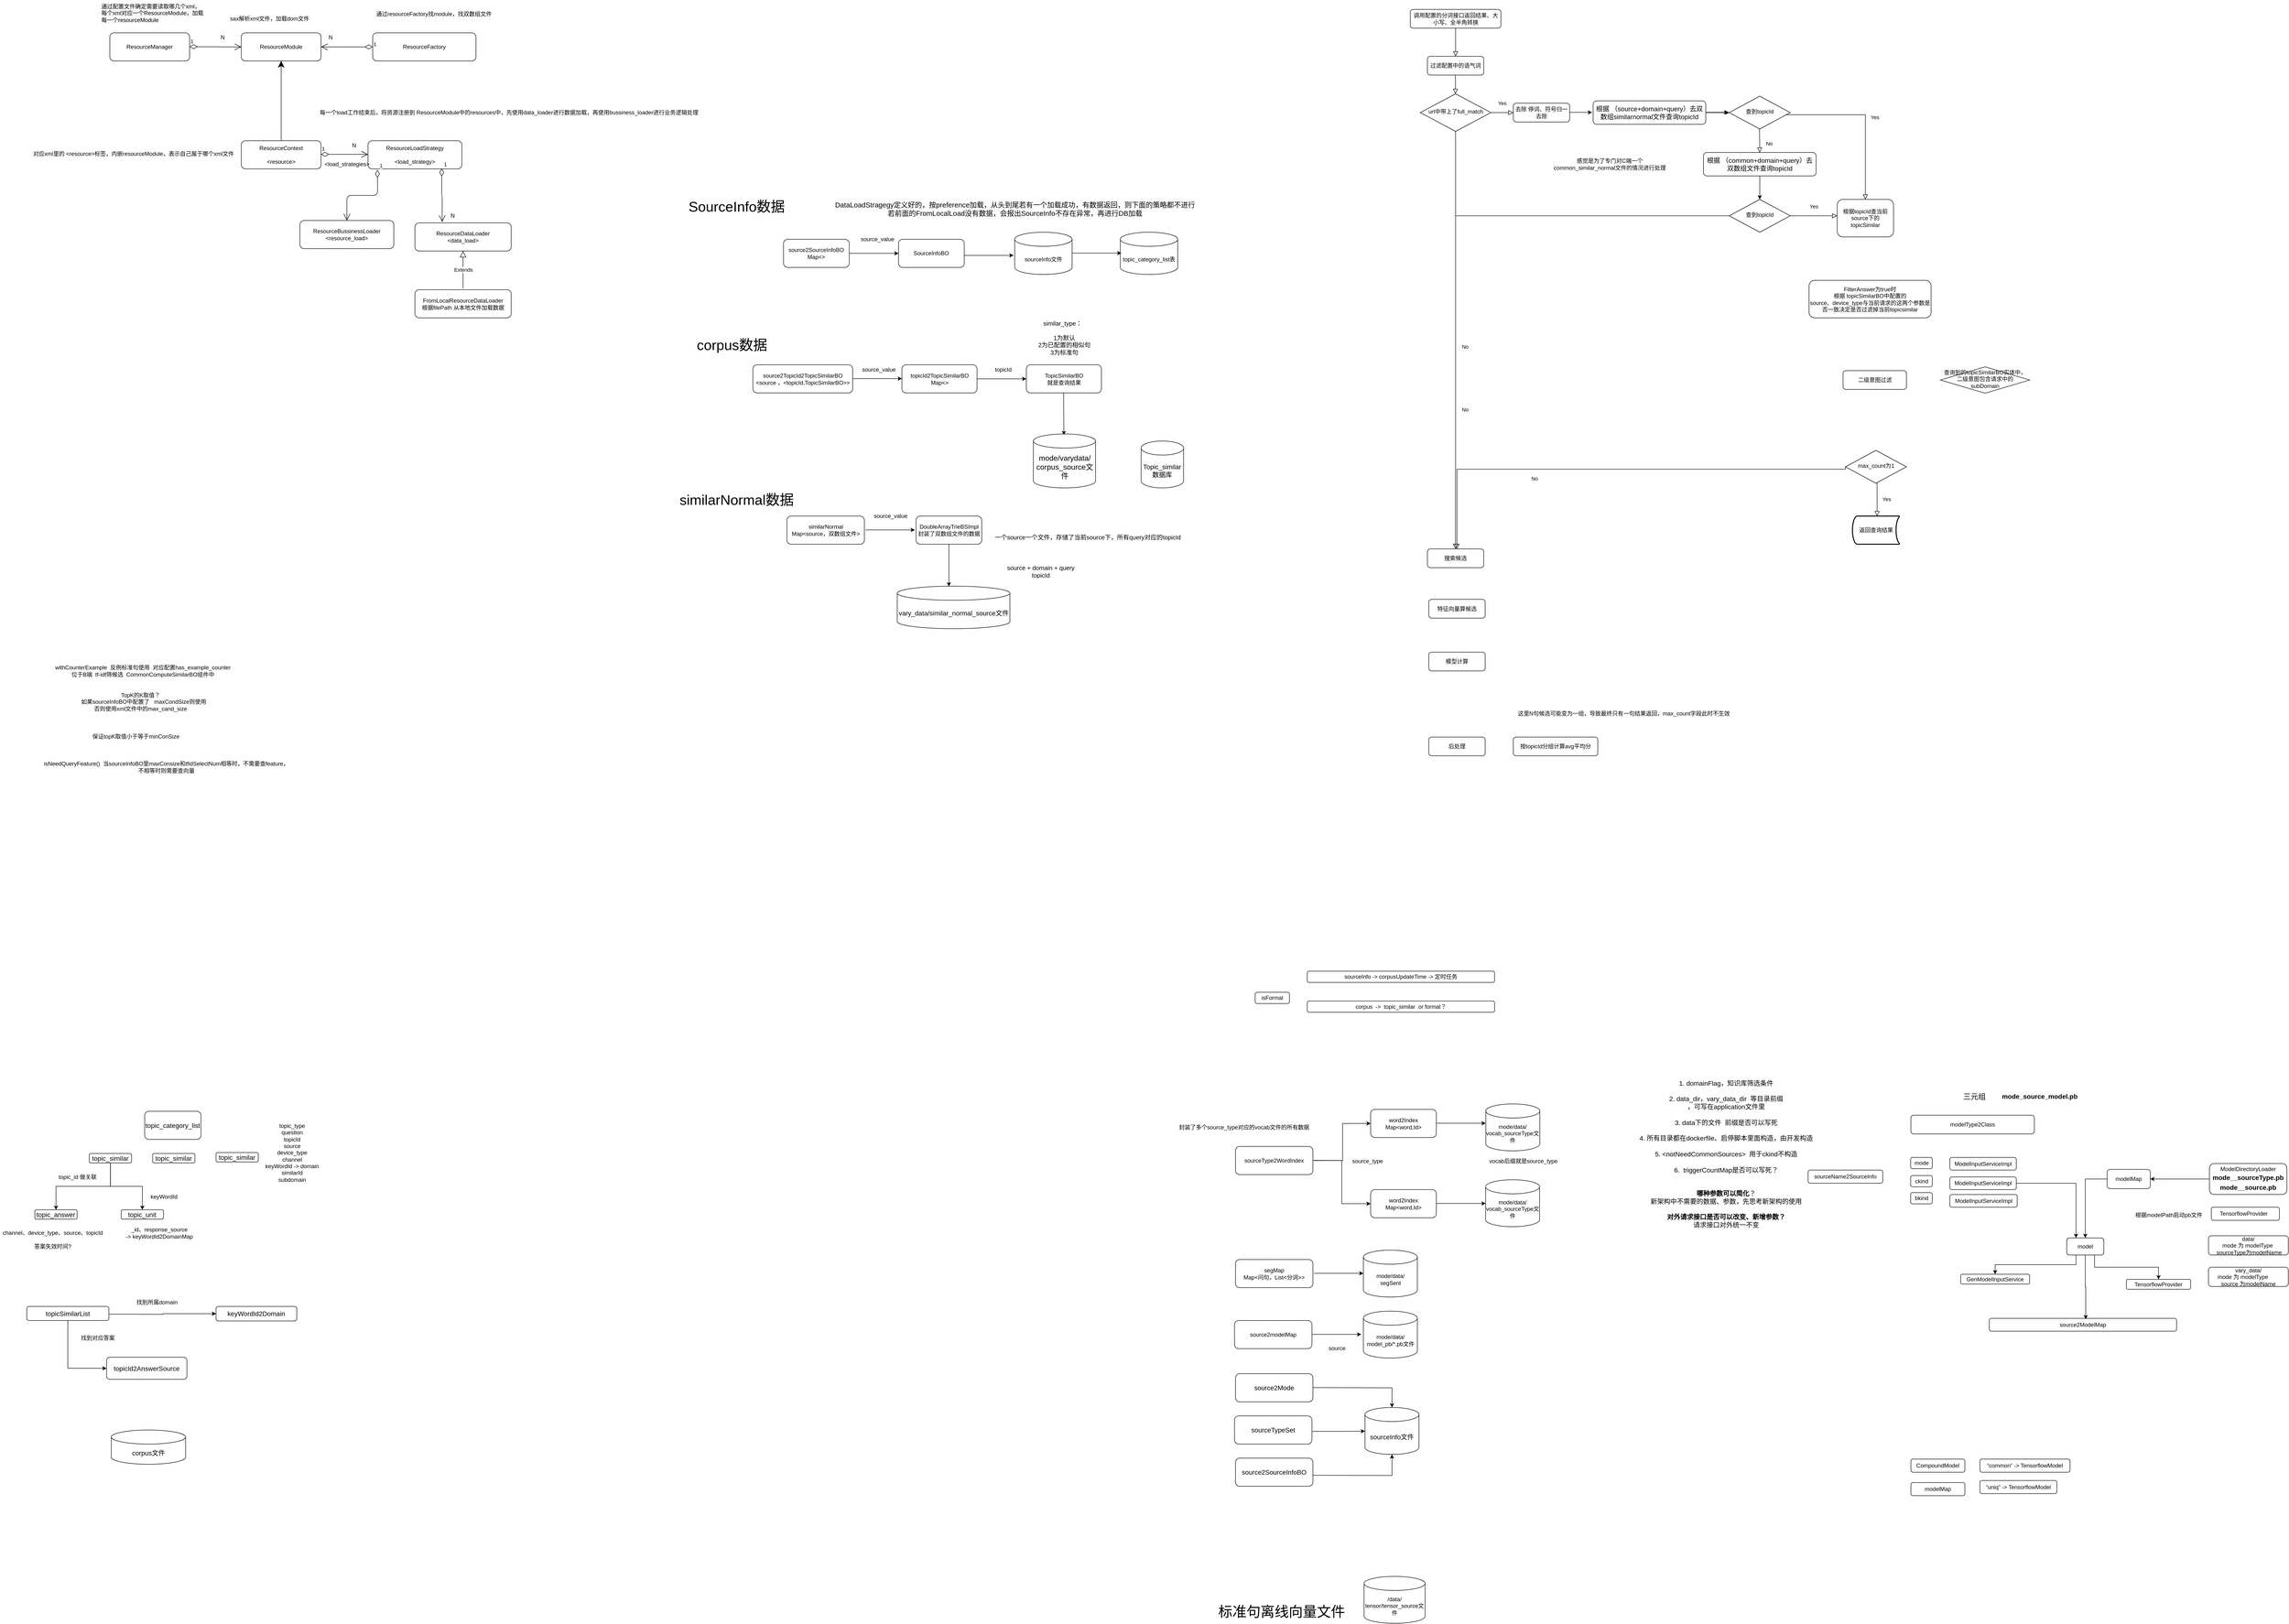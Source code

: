 <mxfile version="14.4.2" type="github">
  <diagram id="C5RBs43oDa-KdzZeNtuy" name="Page-1">
    <mxGraphModel dx="4981" dy="896" grid="0" gridSize="10" guides="1" tooltips="1" connect="1" arrows="1" fold="1" page="1" pageScale="1" pageWidth="827" pageHeight="1169" background="none" math="0" shadow="0">
      <root>
        <mxCell id="WIyWlLk6GJQsqaUBKTNV-0" />
        <mxCell id="WIyWlLk6GJQsqaUBKTNV-1" parent="WIyWlLk6GJQsqaUBKTNV-0" />
        <mxCell id="WIyWlLk6GJQsqaUBKTNV-2" value="" style="rounded=0;html=1;jettySize=auto;orthogonalLoop=1;fontSize=11;endArrow=block;endFill=0;endSize=8;strokeWidth=1;shadow=0;labelBackgroundColor=none;edgeStyle=orthogonalEdgeStyle;entryX=0.5;entryY=0;entryDx=0;entryDy=0;" parent="WIyWlLk6GJQsqaUBKTNV-1" source="WIyWlLk6GJQsqaUBKTNV-3" target="WIyWlLk6GJQsqaUBKTNV-7" edge="1">
          <mxGeometry relative="1" as="geometry">
            <mxPoint x="607" y="140" as="targetPoint" />
          </mxGeometry>
        </mxCell>
        <mxCell id="WIyWlLk6GJQsqaUBKTNV-3" value="调用配置的分词接口返回结果、大小写、全半角转换" style="rounded=1;whiteSpace=wrap;html=1;fontSize=12;glass=0;strokeWidth=1;shadow=0;" parent="WIyWlLk6GJQsqaUBKTNV-1" vertex="1">
          <mxGeometry x="510.5" y="50" width="193" height="40" as="geometry" />
        </mxCell>
        <mxCell id="WIyWlLk6GJQsqaUBKTNV-7" value="过滤配置中的语气词" style="rounded=1;whiteSpace=wrap;html=1;fontSize=12;glass=0;strokeWidth=1;shadow=0;" parent="WIyWlLk6GJQsqaUBKTNV-1" vertex="1">
          <mxGeometry x="547" y="150" width="120" height="40" as="geometry" />
        </mxCell>
        <mxCell id="q-sqHbG66uZP80u_6CLc-1" value="&lt;font style=&quot;font-size: 14px&quot;&gt;topic_category_list&lt;/font&gt;" style="rounded=1;whiteSpace=wrap;html=1;" parent="WIyWlLk6GJQsqaUBKTNV-1" vertex="1">
          <mxGeometry x="-2185.75" y="2398.62" width="120" height="60" as="geometry" />
        </mxCell>
        <mxCell id="LF4lTA33E94O0cgNl8BO-2" style="edgeStyle=orthogonalEdgeStyle;rounded=0;orthogonalLoop=1;jettySize=auto;html=1;exitX=0.5;exitY=1;exitDx=0;exitDy=0;" parent="WIyWlLk6GJQsqaUBKTNV-1" source="q-sqHbG66uZP80u_6CLc-2" target="q-sqHbG66uZP80u_6CLc-10" edge="1">
          <mxGeometry relative="1" as="geometry" />
        </mxCell>
        <mxCell id="LF4lTA33E94O0cgNl8BO-3" style="edgeStyle=orthogonalEdgeStyle;rounded=0;orthogonalLoop=1;jettySize=auto;html=1;exitX=0.5;exitY=1;exitDx=0;exitDy=0;entryX=0.5;entryY=0;entryDx=0;entryDy=0;" parent="WIyWlLk6GJQsqaUBKTNV-1" source="q-sqHbG66uZP80u_6CLc-2" target="q-sqHbG66uZP80u_6CLc-19" edge="1">
          <mxGeometry relative="1" as="geometry" />
        </mxCell>
        <mxCell id="q-sqHbG66uZP80u_6CLc-2" value="&lt;font style=&quot;font-size: 14px&quot;&gt;topic_similar&lt;/font&gt;" style="rounded=1;whiteSpace=wrap;html=1;" parent="WIyWlLk6GJQsqaUBKTNV-1" vertex="1">
          <mxGeometry x="-2303.75" y="2488.62" width="90" height="20" as="geometry" />
        </mxCell>
        <mxCell id="q-sqHbG66uZP80u_6CLc-10" value="&lt;font style=&quot;font-size: 14px&quot;&gt;topic_answer&lt;/font&gt;" style="rounded=1;whiteSpace=wrap;html=1;" parent="WIyWlLk6GJQsqaUBKTNV-1" vertex="1">
          <mxGeometry x="-2419.75" y="2608.62" width="90" height="20" as="geometry" />
        </mxCell>
        <mxCell id="q-sqHbG66uZP80u_6CLc-15" value="topic_id 做关联" style="text;html=1;align=center;verticalAlign=middle;resizable=0;points=[];autosize=1;" parent="WIyWlLk6GJQsqaUBKTNV-1" vertex="1">
          <mxGeometry x="-2378.75" y="2528.62" width="100" height="20" as="geometry" />
        </mxCell>
        <mxCell id="q-sqHbG66uZP80u_6CLc-19" value="&lt;font style=&quot;font-size: 14px&quot;&gt;topic_unit&lt;/font&gt;" style="rounded=1;whiteSpace=wrap;html=1;" parent="WIyWlLk6GJQsqaUBKTNV-1" vertex="1">
          <mxGeometry x="-2235.75" y="2608.62" width="90" height="20" as="geometry" />
        </mxCell>
        <mxCell id="q-sqHbG66uZP80u_6CLc-23" value="FromLocalResourceDataLoader&lt;br&gt;根据filePath 从本地文件加载数据" style="rounded=1;whiteSpace=wrap;html=1;" parent="WIyWlLk6GJQsqaUBKTNV-1" vertex="1">
          <mxGeometry x="-1610" y="647.5" width="205" height="60" as="geometry" />
        </mxCell>
        <mxCell id="q-sqHbG66uZP80u_6CLc-24" value="ResourceDataLoader&lt;br&gt;&amp;lt;data_load&amp;gt;" style="rounded=1;whiteSpace=wrap;html=1;" parent="WIyWlLk6GJQsqaUBKTNV-1" vertex="1">
          <mxGeometry x="-1610" y="505" width="205" height="60" as="geometry" />
        </mxCell>
        <mxCell id="q-sqHbG66uZP80u_6CLc-26" value="Extends" style="endArrow=block;endSize=11;endFill=0;html=1;exitX=0.5;exitY=0;exitDx=0;exitDy=0;entryX=0.5;entryY=1;entryDx=0;entryDy=0;" parent="WIyWlLk6GJQsqaUBKTNV-1" target="q-sqHbG66uZP80u_6CLc-24" edge="1">
          <mxGeometry width="160" relative="1" as="geometry">
            <mxPoint x="-1507.5" y="645" as="sourcePoint" />
            <mxPoint x="-1180" y="615" as="targetPoint" />
          </mxGeometry>
        </mxCell>
        <mxCell id="q-sqHbG66uZP80u_6CLc-29" value="ResourceLoadStrategy&lt;br&gt;&lt;br&gt;&amp;lt;load_strategy&amp;gt;" style="rounded=1;whiteSpace=wrap;html=1;" parent="WIyWlLk6GJQsqaUBKTNV-1" vertex="1">
          <mxGeometry x="-1710" y="330" width="200" height="60" as="geometry" />
        </mxCell>
        <mxCell id="q-sqHbG66uZP80u_6CLc-33" value="N" style="text;html=1;align=center;verticalAlign=middle;resizable=0;points=[];autosize=1;" parent="WIyWlLk6GJQsqaUBKTNV-1" vertex="1">
          <mxGeometry x="-1540" y="480" width="20" height="20" as="geometry" />
        </mxCell>
        <mxCell id="q-sqHbG66uZP80u_6CLc-35" value="1" style="endArrow=open;html=1;endSize=12;startArrow=diamondThin;startSize=14;startFill=0;edgeStyle=orthogonalEdgeStyle;align=left;verticalAlign=bottom;exitX=0.785;exitY=0.983;exitDx=0;exitDy=0;entryX=0.283;entryY=-0.033;entryDx=0;entryDy=0;exitPerimeter=0;entryPerimeter=0;" parent="WIyWlLk6GJQsqaUBKTNV-1" source="q-sqHbG66uZP80u_6CLc-29" target="q-sqHbG66uZP80u_6CLc-24" edge="1">
          <mxGeometry x="-1" y="3" relative="1" as="geometry">
            <mxPoint x="-1520" y="430" as="sourcePoint" />
            <mxPoint x="-1430" y="430" as="targetPoint" />
          </mxGeometry>
        </mxCell>
        <mxCell id="q-sqHbG66uZP80u_6CLc-66" style="edgeStyle=orthogonalEdgeStyle;rounded=0;orthogonalLoop=1;jettySize=auto;html=1;exitX=0.5;exitY=0;exitDx=0;exitDy=0;endSize=11;" parent="WIyWlLk6GJQsqaUBKTNV-1" source="q-sqHbG66uZP80u_6CLc-36" target="q-sqHbG66uZP80u_6CLc-42" edge="1">
          <mxGeometry relative="1" as="geometry" />
        </mxCell>
        <mxCell id="q-sqHbG66uZP80u_6CLc-36" value="ResourceContext&lt;br&gt;&lt;br&gt;&amp;lt;resource&amp;gt;" style="rounded=1;whiteSpace=wrap;html=1;" parent="WIyWlLk6GJQsqaUBKTNV-1" vertex="1">
          <mxGeometry x="-1980" y="330" width="170" height="60" as="geometry" />
        </mxCell>
        <mxCell id="q-sqHbG66uZP80u_6CLc-38" value="1" style="endArrow=open;html=1;endSize=12;startArrow=diamondThin;startSize=14;startFill=0;edgeStyle=orthogonalEdgeStyle;align=left;verticalAlign=bottom;" parent="WIyWlLk6GJQsqaUBKTNV-1" edge="1">
          <mxGeometry x="-1" y="3" relative="1" as="geometry">
            <mxPoint x="-1810" y="359" as="sourcePoint" />
            <mxPoint x="-1710" y="359" as="targetPoint" />
          </mxGeometry>
        </mxCell>
        <mxCell id="q-sqHbG66uZP80u_6CLc-39" value="N" style="text;html=1;align=center;verticalAlign=middle;resizable=0;points=[];autosize=1;strokeWidth=3;" parent="WIyWlLk6GJQsqaUBKTNV-1" vertex="1">
          <mxGeometry x="-1750" y="330" width="20" height="20" as="geometry" />
        </mxCell>
        <mxCell id="q-sqHbG66uZP80u_6CLc-41" value="ResourceManager&lt;br&gt;" style="rounded=1;whiteSpace=wrap;html=1;" parent="WIyWlLk6GJQsqaUBKTNV-1" vertex="1">
          <mxGeometry x="-2260" y="100" width="170" height="60" as="geometry" />
        </mxCell>
        <mxCell id="q-sqHbG66uZP80u_6CLc-42" value="ResourceModule" style="rounded=1;whiteSpace=wrap;html=1;" parent="WIyWlLk6GJQsqaUBKTNV-1" vertex="1">
          <mxGeometry x="-1980" y="100" width="170" height="60" as="geometry" />
        </mxCell>
        <mxCell id="q-sqHbG66uZP80u_6CLc-43" value="1" style="endArrow=open;html=1;endSize=12;startArrow=diamondThin;startSize=14;startFill=0;edgeStyle=orthogonalEdgeStyle;align=left;verticalAlign=bottom;entryX=0;entryY=0.5;entryDx=0;entryDy=0;" parent="WIyWlLk6GJQsqaUBKTNV-1" target="q-sqHbG66uZP80u_6CLc-42" edge="1">
          <mxGeometry x="-1" y="3" relative="1" as="geometry">
            <mxPoint x="-2090" y="129.5" as="sourcePoint" />
            <mxPoint x="-2000" y="129.5" as="targetPoint" />
            <Array as="points" />
          </mxGeometry>
        </mxCell>
        <mxCell id="q-sqHbG66uZP80u_6CLc-44" value="N" style="text;html=1;align=center;verticalAlign=middle;resizable=0;points=[];autosize=1;" parent="WIyWlLk6GJQsqaUBKTNV-1" vertex="1">
          <mxGeometry x="-2030" y="100" width="20" height="20" as="geometry" />
        </mxCell>
        <mxCell id="q-sqHbG66uZP80u_6CLc-45" value="&lt;span style=&quot;color: rgb(0, 0, 0); font-family: helvetica; font-size: 12px; font-style: normal; font-weight: 400; letter-spacing: normal; text-align: center; text-indent: 0px; text-transform: none; word-spacing: 0px; background-color: rgb(248, 249, 250); display: inline; float: none;&quot;&gt;通过配置文件确定需要读取哪几个xml，每个xml对应一个ResourceModule，加载每一个resourceModule&lt;/span&gt;" style="text;whiteSpace=wrap;html=1;" parent="WIyWlLk6GJQsqaUBKTNV-1" vertex="1">
          <mxGeometry x="-2280" y="30" width="220" height="60" as="geometry" />
        </mxCell>
        <mxCell id="q-sqHbG66uZP80u_6CLc-46" value="ResourceFactory" style="rounded=1;whiteSpace=wrap;html=1;" parent="WIyWlLk6GJQsqaUBKTNV-1" vertex="1">
          <mxGeometry x="-1700" y="100" width="220" height="60" as="geometry" />
        </mxCell>
        <mxCell id="q-sqHbG66uZP80u_6CLc-47" value="sax解析xml文件，加载dom文件" style="text;html=1;align=center;verticalAlign=middle;resizable=0;points=[];autosize=1;" parent="WIyWlLk6GJQsqaUBKTNV-1" vertex="1">
          <mxGeometry x="-2010" y="60" width="180" height="20" as="geometry" />
        </mxCell>
        <mxCell id="q-sqHbG66uZP80u_6CLc-49" value="对应xml里的 &amp;lt;resource&amp;gt;标签，内嵌resourceModule，表示自己属于哪个xml文件&lt;br&gt;&lt;br&gt;" style="text;html=1;align=center;verticalAlign=middle;resizable=0;points=[];autosize=1;" parent="WIyWlLk6GJQsqaUBKTNV-1" vertex="1">
          <mxGeometry x="-2430" y="350" width="440" height="30" as="geometry" />
        </mxCell>
        <mxCell id="q-sqHbG66uZP80u_6CLc-53" value="&amp;lt;load_strategies&amp;gt;" style="text;html=1;align=center;verticalAlign=middle;resizable=0;points=[];autosize=1;" parent="WIyWlLk6GJQsqaUBKTNV-1" vertex="1">
          <mxGeometry x="-1810" y="370" width="110" height="20" as="geometry" />
        </mxCell>
        <mxCell id="q-sqHbG66uZP80u_6CLc-54" value="ResourceBussinessLoader&lt;br&gt;&amp;lt;resource_load&amp;gt;" style="rounded=1;whiteSpace=wrap;html=1;" parent="WIyWlLk6GJQsqaUBKTNV-1" vertex="1">
          <mxGeometry x="-1855" y="500" width="200" height="60" as="geometry" />
        </mxCell>
        <mxCell id="q-sqHbG66uZP80u_6CLc-62" value="1" style="endArrow=open;html=1;endSize=12;startArrow=diamondThin;startSize=14;startFill=0;edgeStyle=orthogonalEdgeStyle;align=left;verticalAlign=bottom;entryX=0.5;entryY=0;entryDx=0;entryDy=0;" parent="WIyWlLk6GJQsqaUBKTNV-1" target="q-sqHbG66uZP80u_6CLc-54" edge="1">
          <mxGeometry x="-1" y="3" relative="1" as="geometry">
            <mxPoint x="-1690" y="392" as="sourcePoint" />
            <mxPoint x="-1490" y="420" as="targetPoint" />
          </mxGeometry>
        </mxCell>
        <mxCell id="q-sqHbG66uZP80u_6CLc-68" value="每一个load工作结束后，将资源注册到 ResourceModule中的resources中，先使用data_loader进行数据加载，再使用bussiness_loader进行业务逻辑处理" style="text;html=1;align=center;verticalAlign=middle;resizable=0;points=[];autosize=1;" parent="WIyWlLk6GJQsqaUBKTNV-1" vertex="1">
          <mxGeometry x="-1820" y="260" width="820" height="20" as="geometry" />
        </mxCell>
        <mxCell id="adLWg2bADuE_E9cOtpdO-3" value="1" style="endArrow=open;html=1;endSize=12;startArrow=diamondThin;startSize=14;startFill=0;edgeStyle=orthogonalEdgeStyle;align=left;verticalAlign=bottom;entryX=1;entryY=0.5;entryDx=0;entryDy=0;" parent="WIyWlLk6GJQsqaUBKTNV-1" target="q-sqHbG66uZP80u_6CLc-42" edge="1">
          <mxGeometry x="-1" y="3" relative="1" as="geometry">
            <mxPoint x="-1700" y="130" as="sourcePoint" />
            <mxPoint x="-1770" y="140" as="targetPoint" />
            <Array as="points">
              <mxPoint x="-1750" y="130" />
              <mxPoint x="-1750" y="130" />
            </Array>
          </mxGeometry>
        </mxCell>
        <mxCell id="adLWg2bADuE_E9cOtpdO-4" value="N" style="text;html=1;align=center;verticalAlign=middle;resizable=0;points=[];autosize=1;" parent="WIyWlLk6GJQsqaUBKTNV-1" vertex="1">
          <mxGeometry x="-1800" y="100" width="20" height="20" as="geometry" />
        </mxCell>
        <mxCell id="adLWg2bADuE_E9cOtpdO-5" value="通过resourceFactory找module，找双数组文件" style="text;html=1;align=center;verticalAlign=middle;resizable=0;points=[];autosize=1;" parent="WIyWlLk6GJQsqaUBKTNV-1" vertex="1">
          <mxGeometry x="-1700" y="50" width="260" height="20" as="geometry" />
        </mxCell>
        <mxCell id="adLWg2bADuE_E9cOtpdO-8" value="" style="rounded=0;html=1;jettySize=auto;orthogonalLoop=1;fontSize=11;endArrow=block;endFill=0;endSize=8;strokeWidth=1;shadow=0;labelBackgroundColor=none;edgeStyle=orthogonalEdgeStyle;" parent="WIyWlLk6GJQsqaUBKTNV-1" edge="1">
          <mxGeometry y="20" relative="1" as="geometry">
            <mxPoint as="offset" />
            <mxPoint x="606.5" y="190" as="sourcePoint" />
            <mxPoint x="606.5" y="230" as="targetPoint" />
          </mxGeometry>
        </mxCell>
        <mxCell id="adLWg2bADuE_E9cOtpdO-10" value="url中带上了full_match" style="rhombus;whiteSpace=wrap;html=1;shadow=0;fontFamily=Helvetica;fontSize=12;align=center;strokeWidth=1;spacing=6;spacingTop=-4;" parent="WIyWlLk6GJQsqaUBKTNV-1" vertex="1">
          <mxGeometry x="531.75" y="230" width="150.5" height="80" as="geometry" />
        </mxCell>
        <mxCell id="adLWg2bADuE_E9cOtpdO-11" value="No" style="rounded=0;html=1;jettySize=auto;orthogonalLoop=1;fontSize=11;endArrow=block;endFill=0;endSize=8;strokeWidth=1;shadow=0;labelBackgroundColor=none;edgeStyle=orthogonalEdgeStyle;entryX=0.5;entryY=0;entryDx=0;entryDy=0;exitX=0.5;exitY=1;exitDx=0;exitDy=0;" parent="WIyWlLk6GJQsqaUBKTNV-1" source="adLWg2bADuE_E9cOtpdO-10" target="adLWg2bADuE_E9cOtpdO-66" edge="1">
          <mxGeometry x="0.333" y="20" relative="1" as="geometry">
            <mxPoint as="offset" />
            <mxPoint x="606.5" y="317.5" as="sourcePoint" />
            <mxPoint x="607" y="360" as="targetPoint" />
            <Array as="points" />
          </mxGeometry>
        </mxCell>
        <mxCell id="adLWg2bADuE_E9cOtpdO-12" value="source2SourceInfoBO&lt;br&gt;Map&amp;lt;&amp;gt;" style="rounded=1;whiteSpace=wrap;html=1;fontSize=12;glass=0;strokeWidth=1;shadow=0;" parent="WIyWlLk6GJQsqaUBKTNV-1" vertex="1">
          <mxGeometry x="-824.78" y="540" width="140" height="60" as="geometry" />
        </mxCell>
        <mxCell id="adLWg2bADuE_E9cOtpdO-13" value="SourceInfoBO" style="rounded=1;whiteSpace=wrap;html=1;fontSize=12;glass=0;strokeWidth=1;shadow=0;" parent="WIyWlLk6GJQsqaUBKTNV-1" vertex="1">
          <mxGeometry x="-579.78" y="540" width="140" height="60" as="geometry" />
        </mxCell>
        <mxCell id="adLWg2bADuE_E9cOtpdO-14" style="edgeStyle=orthogonalEdgeStyle;rounded=0;orthogonalLoop=1;jettySize=auto;html=1;exitX=1;exitY=0.5;exitDx=0;exitDy=0;entryX=0;entryY=0.5;entryDx=0;entryDy=0;" parent="WIyWlLk6GJQsqaUBKTNV-1" source="adLWg2bADuE_E9cOtpdO-12" target="adLWg2bADuE_E9cOtpdO-13" edge="1">
          <mxGeometry relative="1" as="geometry">
            <Array as="points" />
            <mxPoint x="-609.78" y="540" as="sourcePoint" />
            <mxPoint x="-609.78" y="580" as="targetPoint" />
          </mxGeometry>
        </mxCell>
        <mxCell id="adLWg2bADuE_E9cOtpdO-15" value="source_value" style="text;html=1;align=center;verticalAlign=middle;resizable=0;points=[];autosize=1;" parent="WIyWlLk6GJQsqaUBKTNV-1" vertex="1">
          <mxGeometry x="-669.78" y="530" width="90" height="20" as="geometry" />
        </mxCell>
        <mxCell id="adLWg2bADuE_E9cOtpdO-38" value="" style="edgeStyle=orthogonalEdgeStyle;rounded=0;orthogonalLoop=1;jettySize=auto;html=1;" parent="WIyWlLk6GJQsqaUBKTNV-1" source="adLWg2bADuE_E9cOtpdO-17" target="adLWg2bADuE_E9cOtpdO-34" edge="1">
          <mxGeometry relative="1" as="geometry" />
        </mxCell>
        <mxCell id="adLWg2bADuE_E9cOtpdO-17" value="&lt;font style=&quot;font-size: 14px&quot;&gt;根据 （source+domain+query）去双数组similarnormal文件查询topicId&lt;/font&gt;" style="rounded=1;whiteSpace=wrap;html=1;fontSize=12;glass=0;strokeWidth=1;shadow=0;" parent="WIyWlLk6GJQsqaUBKTNV-1" vertex="1">
          <mxGeometry x="900" y="245" width="240" height="50" as="geometry" />
        </mxCell>
        <mxCell id="adLWg2bADuE_E9cOtpdO-18" value="similarNormal&lt;br&gt;Map&amp;lt;source，双数组文件&amp;gt;" style="rounded=1;whiteSpace=wrap;html=1;fontSize=12;glass=0;strokeWidth=1;shadow=0;" parent="WIyWlLk6GJQsqaUBKTNV-1" vertex="1">
          <mxGeometry x="-817.5" y="1130" width="165" height="60" as="geometry" />
        </mxCell>
        <mxCell id="adLWg2bADuE_E9cOtpdO-19" style="edgeStyle=orthogonalEdgeStyle;rounded=0;orthogonalLoop=1;jettySize=auto;html=1;exitX=1;exitY=0.5;exitDx=0;exitDy=0;entryX=0;entryY=0.5;entryDx=0;entryDy=0;" parent="WIyWlLk6GJQsqaUBKTNV-1" edge="1">
          <mxGeometry relative="1" as="geometry">
            <Array as="points" />
            <mxPoint x="-650" y="1159.5" as="sourcePoint" />
            <mxPoint x="-545" y="1159.5" as="targetPoint" />
          </mxGeometry>
        </mxCell>
        <mxCell id="adLWg2bADuE_E9cOtpdO-20" value="DoubleArrayTrieBSImpl&lt;br&gt;封装了双数组文件的数据" style="rounded=1;whiteSpace=wrap;html=1;fontSize=12;glass=0;strokeWidth=1;shadow=0;" parent="WIyWlLk6GJQsqaUBKTNV-1" vertex="1">
          <mxGeometry x="-542.5" y="1130" width="140" height="60" as="geometry" />
        </mxCell>
        <mxCell id="adLWg2bADuE_E9cOtpdO-21" value="source_value" style="text;html=1;align=center;verticalAlign=middle;resizable=0;points=[];autosize=1;" parent="WIyWlLk6GJQsqaUBKTNV-1" vertex="1">
          <mxGeometry x="-642.5" y="1120" width="90" height="20" as="geometry" />
        </mxCell>
        <mxCell id="adLWg2bADuE_E9cOtpdO-22" value="去除 停词、符号归一去除" style="rounded=1;whiteSpace=wrap;html=1;fontSize=12;glass=0;strokeWidth=1;shadow=0;" parent="WIyWlLk6GJQsqaUBKTNV-1" vertex="1">
          <mxGeometry x="730" y="250" width="120" height="40" as="geometry" />
        </mxCell>
        <mxCell id="adLWg2bADuE_E9cOtpdO-24" value="" style="edgeStyle=orthogonalEdgeStyle;rounded=0;orthogonalLoop=1;jettySize=auto;html=1;" parent="WIyWlLk6GJQsqaUBKTNV-1" edge="1">
          <mxGeometry relative="1" as="geometry">
            <mxPoint x="850" y="269.5" as="sourcePoint" />
            <mxPoint x="897.75" y="269.5" as="targetPoint" />
          </mxGeometry>
        </mxCell>
        <mxCell id="adLWg2bADuE_E9cOtpdO-27" style="edgeStyle=orthogonalEdgeStyle;rounded=0;orthogonalLoop=1;jettySize=auto;html=1;exitX=0.5;exitY=1;exitDx=0;exitDy=0;entryX=0.5;entryY=0;entryDx=0;entryDy=0;" parent="WIyWlLk6GJQsqaUBKTNV-1" source="adLWg2bADuE_E9cOtpdO-20" edge="1">
          <mxGeometry relative="1" as="geometry">
            <Array as="points" />
            <mxPoint x="-507.5" y="1240" as="sourcePoint" />
            <mxPoint x="-472.5" y="1280" as="targetPoint" />
          </mxGeometry>
        </mxCell>
        <mxCell id="adLWg2bADuE_E9cOtpdO-28" value="&lt;font style=&quot;font-size: 14px&quot;&gt;vary_data/similar_normal_source文件&lt;/font&gt;" style="shape=cylinder3;whiteSpace=wrap;html=1;boundedLbl=1;backgroundOutline=1;size=15;" parent="WIyWlLk6GJQsqaUBKTNV-1" vertex="1">
          <mxGeometry x="-582.5" y="1279.38" width="240" height="90.62" as="geometry" />
        </mxCell>
        <mxCell id="adLWg2bADuE_E9cOtpdO-31" value="&lt;font style=&quot;font-size: 13px&quot;&gt;source + domain + query&lt;br&gt;topicId&lt;/font&gt;" style="text;html=1;align=center;verticalAlign=middle;resizable=0;points=[];autosize=1;" parent="WIyWlLk6GJQsqaUBKTNV-1" vertex="1">
          <mxGeometry x="-357.5" y="1232.5" width="160" height="30" as="geometry" />
        </mxCell>
        <mxCell id="adLWg2bADuE_E9cOtpdO-32" value="&lt;font style=&quot;font-size: 13px&quot;&gt;一个source一个文件，存储了当前source下，所有query对应的topicId&lt;/font&gt;" style="text;html=1;align=center;verticalAlign=middle;resizable=0;points=[];autosize=1;" parent="WIyWlLk6GJQsqaUBKTNV-1" vertex="1">
          <mxGeometry x="-382.5" y="1165" width="410" height="20" as="geometry" />
        </mxCell>
        <mxCell id="adLWg2bADuE_E9cOtpdO-34" value="查到topicId" style="rhombus;whiteSpace=wrap;html=1;shadow=0;fontFamily=Helvetica;fontSize=12;align=center;strokeWidth=1;spacing=6;spacingTop=-4;" parent="WIyWlLk6GJQsqaUBKTNV-1" vertex="1">
          <mxGeometry x="1190" y="235" width="130" height="70" as="geometry" />
        </mxCell>
        <mxCell id="adLWg2bADuE_E9cOtpdO-35" value="" style="edgeStyle=orthogonalEdgeStyle;rounded=0;orthogonalLoop=1;jettySize=auto;html=1;" parent="WIyWlLk6GJQsqaUBKTNV-1" edge="1">
          <mxGeometry relative="1" as="geometry">
            <mxPoint x="1140" y="269.5" as="sourcePoint" />
            <mxPoint x="1187.75" y="269.5" as="targetPoint" />
          </mxGeometry>
        </mxCell>
        <mxCell id="adLWg2bADuE_E9cOtpdO-36" value="&lt;font style=&quot;font-size: 14px&quot;&gt;根据 （common+domain+query）去双数组文件查询topicId&lt;/font&gt;" style="rounded=1;whiteSpace=wrap;html=1;fontSize=12;glass=0;strokeWidth=1;shadow=0;" parent="WIyWlLk6GJQsqaUBKTNV-1" vertex="1">
          <mxGeometry x="1135" y="355" width="240" height="50" as="geometry" />
        </mxCell>
        <mxCell id="adLWg2bADuE_E9cOtpdO-42" value="感觉是为了专门对C端一个&lt;br&gt;common_similar_normal文件的情况进行处理" style="text;html=1;align=center;verticalAlign=middle;resizable=0;points=[];autosize=1;" parent="WIyWlLk6GJQsqaUBKTNV-1" vertex="1">
          <mxGeometry x="810" y="365" width="250" height="30" as="geometry" />
        </mxCell>
        <mxCell id="adLWg2bADuE_E9cOtpdO-43" value="topicId2TopicSimilarBO&lt;br&gt;Map&amp;lt;&amp;gt;" style="rounded=1;whiteSpace=wrap;html=1;fontSize=12;glass=0;strokeWidth=1;shadow=0;" parent="WIyWlLk6GJQsqaUBKTNV-1" vertex="1">
          <mxGeometry x="-572.5" y="807.5" width="160" height="60" as="geometry" />
        </mxCell>
        <mxCell id="adLWg2bADuE_E9cOtpdO-44" value="TopicSimilarBO&lt;br&gt;就是查询结果&lt;br&gt;" style="rounded=1;whiteSpace=wrap;html=1;fontSize=12;glass=0;strokeWidth=1;shadow=0;" parent="WIyWlLk6GJQsqaUBKTNV-1" vertex="1">
          <mxGeometry x="-307.5" y="807.5" width="160" height="60" as="geometry" />
        </mxCell>
        <mxCell id="adLWg2bADuE_E9cOtpdO-45" style="edgeStyle=orthogonalEdgeStyle;rounded=0;orthogonalLoop=1;jettySize=auto;html=1;exitX=1;exitY=0.5;exitDx=0;exitDy=0;entryX=0;entryY=0.5;entryDx=0;entryDy=0;" parent="WIyWlLk6GJQsqaUBKTNV-1" edge="1">
          <mxGeometry relative="1" as="geometry">
            <Array as="points" />
            <mxPoint x="-412.5" y="837.5" as="sourcePoint" />
            <mxPoint x="-307.5" y="837.5" as="targetPoint" />
          </mxGeometry>
        </mxCell>
        <mxCell id="adLWg2bADuE_E9cOtpdO-46" value="topicId" style="text;html=1;align=center;verticalAlign=middle;resizable=0;points=[];autosize=1;" parent="WIyWlLk6GJQsqaUBKTNV-1" vertex="1">
          <mxGeometry x="-382.5" y="807.5" width="50" height="20" as="geometry" />
        </mxCell>
        <mxCell id="adLWg2bADuE_E9cOtpdO-47" value="source2TopicId2TopicSimilarBO&lt;br&gt;&amp;lt;source ，&amp;lt;topicId,TopicSimilarBO&amp;gt;&amp;gt;" style="rounded=1;whiteSpace=wrap;html=1;fontSize=12;glass=0;strokeWidth=1;shadow=0;" parent="WIyWlLk6GJQsqaUBKTNV-1" vertex="1">
          <mxGeometry x="-890" y="807.5" width="212.5" height="60" as="geometry" />
        </mxCell>
        <mxCell id="adLWg2bADuE_E9cOtpdO-48" style="edgeStyle=orthogonalEdgeStyle;rounded=0;orthogonalLoop=1;jettySize=auto;html=1;exitX=1;exitY=0.5;exitDx=0;exitDy=0;entryX=0;entryY=0.5;entryDx=0;entryDy=0;" parent="WIyWlLk6GJQsqaUBKTNV-1" edge="1">
          <mxGeometry relative="1" as="geometry">
            <Array as="points" />
            <mxPoint x="-677.5" y="837" as="sourcePoint" />
            <mxPoint x="-572.5" y="837" as="targetPoint" />
          </mxGeometry>
        </mxCell>
        <mxCell id="adLWg2bADuE_E9cOtpdO-49" value="source_value" style="text;html=1;align=center;verticalAlign=middle;resizable=0;points=[];autosize=1;" parent="WIyWlLk6GJQsqaUBKTNV-1" vertex="1">
          <mxGeometry x="-667.5" y="807.5" width="90" height="20" as="geometry" />
        </mxCell>
        <mxCell id="adLWg2bADuE_E9cOtpdO-50" value="&lt;font style=&quot;font-size: 13px&quot;&gt;&lt;span&gt;similar_type：&amp;nbsp;&amp;nbsp;&lt;/span&gt;&lt;br&gt;&lt;span&gt;&lt;br&gt;1为默认&lt;br&gt;2为已配置的相似句&lt;br&gt;3为标准句&lt;/span&gt;&lt;/font&gt;" style="text;html=1;align=center;verticalAlign=middle;resizable=0;points=[];autosize=1;" parent="WIyWlLk6GJQsqaUBKTNV-1" vertex="1">
          <mxGeometry x="-292.5" y="710" width="130" height="80" as="geometry" />
        </mxCell>
        <mxCell id="adLWg2bADuE_E9cOtpdO-51" value="&lt;font style=&quot;font-size: 14px&quot;&gt;Topic_similar&lt;br&gt;数据库&lt;/font&gt;" style="shape=cylinder3;whiteSpace=wrap;html=1;boundedLbl=1;backgroundOutline=1;size=15;" parent="WIyWlLk6GJQsqaUBKTNV-1" vertex="1">
          <mxGeometry x="-62.94" y="970" width="90.44" height="100" as="geometry" />
        </mxCell>
        <mxCell id="adLWg2bADuE_E9cOtpdO-59" value="Yes" style="rounded=0;html=1;jettySize=auto;orthogonalLoop=1;fontSize=11;endArrow=block;endFill=0;endSize=8;strokeWidth=1;shadow=0;labelBackgroundColor=none;edgeStyle=orthogonalEdgeStyle;exitX=1;exitY=0.5;exitDx=0;exitDy=0;entryX=0;entryY=0.5;entryDx=0;entryDy=0;" parent="WIyWlLk6GJQsqaUBKTNV-1" source="adLWg2bADuE_E9cOtpdO-10" target="adLWg2bADuE_E9cOtpdO-22" edge="1">
          <mxGeometry y="20" relative="1" as="geometry">
            <mxPoint as="offset" />
            <mxPoint x="690" y="270" as="sourcePoint" />
            <mxPoint x="703.5" y="320.04" as="targetPoint" />
            <Array as="points">
              <mxPoint x="720" y="270" />
              <mxPoint x="720" y="270" />
            </Array>
          </mxGeometry>
        </mxCell>
        <mxCell id="adLWg2bADuE_E9cOtpdO-61" value="Yes" style="rounded=0;html=1;jettySize=auto;orthogonalLoop=1;fontSize=11;endArrow=block;endFill=0;endSize=8;strokeWidth=1;shadow=0;labelBackgroundColor=none;edgeStyle=orthogonalEdgeStyle;exitX=1;exitY=0.5;exitDx=0;exitDy=0;" parent="WIyWlLk6GJQsqaUBKTNV-1" edge="1">
          <mxGeometry y="20" relative="1" as="geometry">
            <mxPoint as="offset" />
            <mxPoint x="1310" y="274.5" as="sourcePoint" />
            <mxPoint x="1480" y="455" as="targetPoint" />
            <Array as="points">
              <mxPoint x="1480" y="275" />
            </Array>
          </mxGeometry>
        </mxCell>
        <mxCell id="adLWg2bADuE_E9cOtpdO-63" value="No" style="rounded=0;html=1;jettySize=auto;orthogonalLoop=1;fontSize=11;endArrow=block;endFill=0;endSize=8;strokeWidth=1;shadow=0;labelBackgroundColor=none;edgeStyle=orthogonalEdgeStyle;" parent="WIyWlLk6GJQsqaUBKTNV-1" edge="1">
          <mxGeometry x="0.333" y="20" relative="1" as="geometry">
            <mxPoint as="offset" />
            <mxPoint x="1254.5" y="312.5" as="sourcePoint" />
            <mxPoint x="1255" y="355" as="targetPoint" />
            <Array as="points">
              <mxPoint x="1254.5" y="305" />
            </Array>
          </mxGeometry>
        </mxCell>
        <mxCell id="adLWg2bADuE_E9cOtpdO-64" value="查到topicId" style="rhombus;whiteSpace=wrap;html=1;shadow=0;fontFamily=Helvetica;fontSize=12;align=center;strokeWidth=1;spacing=6;spacingTop=-4;" parent="WIyWlLk6GJQsqaUBKTNV-1" vertex="1">
          <mxGeometry x="1190" y="455" width="130" height="70" as="geometry" />
        </mxCell>
        <mxCell id="adLWg2bADuE_E9cOtpdO-66" value="搜索候选" style="rounded=1;whiteSpace=wrap;html=1;fontSize=12;glass=0;strokeWidth=1;shadow=0;" parent="WIyWlLk6GJQsqaUBKTNV-1" vertex="1">
          <mxGeometry x="547" y="1200" width="120" height="40" as="geometry" />
        </mxCell>
        <mxCell id="adLWg2bADuE_E9cOtpdO-67" value="" style="edgeStyle=orthogonalEdgeStyle;rounded=0;orthogonalLoop=1;jettySize=auto;html=1;exitX=0.5;exitY=1;exitDx=0;exitDy=0;entryX=0.5;entryY=0;entryDx=0;entryDy=0;" parent="WIyWlLk6GJQsqaUBKTNV-1" source="adLWg2bADuE_E9cOtpdO-36" target="adLWg2bADuE_E9cOtpdO-64" edge="1">
          <mxGeometry relative="1" as="geometry">
            <mxPoint x="1310" y="430" as="sourcePoint" />
            <mxPoint x="1357.75" y="430" as="targetPoint" />
          </mxGeometry>
        </mxCell>
        <mxCell id="adLWg2bADuE_E9cOtpdO-68" value="Yes" style="rounded=0;html=1;jettySize=auto;orthogonalLoop=1;fontSize=11;endArrow=block;endFill=0;endSize=8;strokeWidth=1;shadow=0;labelBackgroundColor=none;edgeStyle=orthogonalEdgeStyle;exitX=1;exitY=0.5;exitDx=0;exitDy=0;" parent="WIyWlLk6GJQsqaUBKTNV-1" source="adLWg2bADuE_E9cOtpdO-64" edge="1">
          <mxGeometry y="20" relative="1" as="geometry">
            <mxPoint as="offset" />
            <mxPoint x="1320" y="500" as="sourcePoint" />
            <mxPoint x="1420" y="490" as="targetPoint" />
            <Array as="points">
              <mxPoint x="1370" y="490" />
              <mxPoint x="1370" y="490" />
            </Array>
          </mxGeometry>
        </mxCell>
        <mxCell id="adLWg2bADuE_E9cOtpdO-69" value="No" style="rounded=0;html=1;jettySize=auto;orthogonalLoop=1;fontSize=11;endArrow=block;endFill=0;endSize=8;strokeWidth=1;shadow=0;labelBackgroundColor=none;edgeStyle=orthogonalEdgeStyle;exitX=0;exitY=0.5;exitDx=0;exitDy=0;entryX=0.5;entryY=0;entryDx=0;entryDy=0;" parent="WIyWlLk6GJQsqaUBKTNV-1" source="adLWg2bADuE_E9cOtpdO-64" target="adLWg2bADuE_E9cOtpdO-66" edge="1">
          <mxGeometry x="0.333" y="20" relative="1" as="geometry">
            <mxPoint as="offset" />
            <mxPoint x="1140" y="525" as="sourcePoint" />
            <mxPoint x="607" y="1220" as="targetPoint" />
            <Array as="points">
              <mxPoint x="607" y="490" />
            </Array>
          </mxGeometry>
        </mxCell>
        <mxCell id="adLWg2bADuE_E9cOtpdO-70" value="根据topicId查当前source下的topicSimilar" style="rounded=1;whiteSpace=wrap;html=1;fontSize=12;glass=0;strokeWidth=1;shadow=0;" parent="WIyWlLk6GJQsqaUBKTNV-1" vertex="1">
          <mxGeometry x="1420" y="455" width="120" height="80" as="geometry" />
        </mxCell>
        <mxCell id="adLWg2bADuE_E9cOtpdO-72" value="FilterAnswer为true时&lt;br&gt;根据 topicSimilarBO中配置的&lt;br&gt;source、device_type与当前请求的这两个参数是否一致决定是否过滤掉当前topicsimilar" style="rounded=1;whiteSpace=wrap;html=1;fontSize=12;glass=0;strokeWidth=1;shadow=0;" parent="WIyWlLk6GJQsqaUBKTNV-1" vertex="1">
          <mxGeometry x="1360" y="627.5" width="260" height="80" as="geometry" />
        </mxCell>
        <mxCell id="adLWg2bADuE_E9cOtpdO-75" value="max_count为1" style="rhombus;whiteSpace=wrap;html=1;shadow=0;fontFamily=Helvetica;fontSize=12;align=center;strokeWidth=1;spacing=6;spacingTop=-4;" parent="WIyWlLk6GJQsqaUBKTNV-1" vertex="1">
          <mxGeometry x="1437.5" y="990" width="130" height="70" as="geometry" />
        </mxCell>
        <mxCell id="adLWg2bADuE_E9cOtpdO-76" value="Yes" style="rounded=0;html=1;jettySize=auto;orthogonalLoop=1;fontSize=11;endArrow=block;endFill=0;endSize=8;strokeWidth=1;shadow=0;labelBackgroundColor=none;edgeStyle=orthogonalEdgeStyle;exitX=0.5;exitY=1;exitDx=0;exitDy=0;" parent="WIyWlLk6GJQsqaUBKTNV-1" source="adLWg2bADuE_E9cOtpdO-75" edge="1">
          <mxGeometry y="20" relative="1" as="geometry">
            <mxPoint as="offset" />
            <mxPoint x="1470" y="1147" as="sourcePoint" />
            <mxPoint x="1505" y="1130" as="targetPoint" />
            <Array as="points">
              <mxPoint x="1505" y="1100" />
              <mxPoint x="1505" y="1100" />
            </Array>
          </mxGeometry>
        </mxCell>
        <mxCell id="adLWg2bADuE_E9cOtpdO-77" value="返回查询结果" style="strokeWidth=2;html=1;shape=mxgraph.flowchart.stored_data;whiteSpace=wrap;" parent="WIyWlLk6GJQsqaUBKTNV-1" vertex="1">
          <mxGeometry x="1452.5" y="1130" width="100" height="60" as="geometry" />
        </mxCell>
        <mxCell id="adLWg2bADuE_E9cOtpdO-78" value="查询到的topicSimilarBO实体中，二级意图包含请求中的subDomain" style="rhombus;whiteSpace=wrap;html=1;shadow=0;fontFamily=Helvetica;fontSize=12;align=center;strokeWidth=1;spacing=6;spacingTop=-4;" parent="WIyWlLk6GJQsqaUBKTNV-1" vertex="1">
          <mxGeometry x="1640" y="811.88" width="190" height="56.25" as="geometry" />
        </mxCell>
        <mxCell id="adLWg2bADuE_E9cOtpdO-80" value="No" style="rounded=0;html=1;jettySize=auto;orthogonalLoop=1;fontSize=11;endArrow=block;endFill=0;endSize=8;strokeWidth=1;shadow=0;labelBackgroundColor=none;edgeStyle=orthogonalEdgeStyle;exitX=0;exitY=0.5;exitDx=0;exitDy=0;" parent="WIyWlLk6GJQsqaUBKTNV-1" source="adLWg2bADuE_E9cOtpdO-75" edge="1">
          <mxGeometry x="0.333" y="20" relative="1" as="geometry">
            <mxPoint as="offset" />
            <mxPoint x="1428" y="955" as="sourcePoint" />
            <mxPoint x="610" y="1200" as="targetPoint" />
            <Array as="points">
              <mxPoint x="1438" y="1030" />
              <mxPoint x="610" y="1030" />
              <mxPoint x="610" y="1160" />
            </Array>
          </mxGeometry>
        </mxCell>
        <mxCell id="adLWg2bADuE_E9cOtpdO-81" value="二级意图过滤" style="rounded=1;whiteSpace=wrap;html=1;fontSize=12;glass=0;strokeWidth=1;shadow=0;" parent="WIyWlLk6GJQsqaUBKTNV-1" vertex="1">
          <mxGeometry x="1432.5" y="820" width="135" height="40" as="geometry" />
        </mxCell>
        <mxCell id="_c6F8pebDW28JAwMWrSf-1" value="word2Index&lt;br&gt;Map&amp;lt;word,Id&amp;gt;" style="rounded=1;whiteSpace=wrap;html=1;fontSize=12;glass=0;strokeWidth=1;shadow=0;" parent="WIyWlLk6GJQsqaUBKTNV-1" vertex="1">
          <mxGeometry x="426" y="2394.62" width="140" height="60" as="geometry" />
        </mxCell>
        <mxCell id="_c6F8pebDW28JAwMWrSf-2" value="sourceType2WordIndex" style="rounded=1;whiteSpace=wrap;html=1;fontSize=12;glass=0;strokeWidth=1;shadow=0;" parent="WIyWlLk6GJQsqaUBKTNV-1" vertex="1">
          <mxGeometry x="138.06" y="2473.62" width="165" height="60" as="geometry" />
        </mxCell>
        <mxCell id="_c6F8pebDW28JAwMWrSf-5" value="mode/data/&lt;br&gt;vocab_sourceType文件" style="shape=cylinder3;whiteSpace=wrap;html=1;boundedLbl=1;backgroundOutline=1;size=15;" parent="WIyWlLk6GJQsqaUBKTNV-1" vertex="1">
          <mxGeometry x="671.44" y="2383" width="115" height="100" as="geometry" />
        </mxCell>
        <mxCell id="_c6F8pebDW28JAwMWrSf-11" value="source_type" style="text;html=1;align=center;verticalAlign=middle;resizable=0;points=[];autosize=1;" parent="WIyWlLk6GJQsqaUBKTNV-1" vertex="1">
          <mxGeometry x="378.72" y="2494.62" width="80" height="20" as="geometry" />
        </mxCell>
        <mxCell id="_c6F8pebDW28JAwMWrSf-12" value="vocab后缀就是source_type" style="text;html=1;align=center;verticalAlign=middle;resizable=0;points=[];autosize=1;" parent="WIyWlLk6GJQsqaUBKTNV-1" vertex="1">
          <mxGeometry x="671.44" y="2494.62" width="160" height="20" as="geometry" />
        </mxCell>
        <mxCell id="_c6F8pebDW28JAwMWrSf-13" style="edgeStyle=orthogonalEdgeStyle;rounded=0;orthogonalLoop=1;jettySize=auto;html=1;exitX=0.5;exitY=1;exitDx=0;exitDy=0;" parent="WIyWlLk6GJQsqaUBKTNV-1" edge="1">
          <mxGeometry relative="1" as="geometry">
            <Array as="points">
              <mxPoint x="-227.5" y="877.5" />
              <mxPoint x="-227.5" y="877.5" />
            </Array>
            <mxPoint x="-228" y="867.5" as="sourcePoint" />
            <mxPoint x="-227.5" y="957.5" as="targetPoint" />
          </mxGeometry>
        </mxCell>
        <mxCell id="_c6F8pebDW28JAwMWrSf-14" style="edgeStyle=orthogonalEdgeStyle;rounded=0;orthogonalLoop=1;jettySize=auto;html=1;exitX=1;exitY=0.5;exitDx=0;exitDy=0;entryX=0;entryY=0.5;entryDx=0;entryDy=0;" parent="WIyWlLk6GJQsqaUBKTNV-1" edge="1">
          <mxGeometry relative="1" as="geometry">
            <Array as="points" />
            <mxPoint x="566" y="2424.12" as="sourcePoint" />
            <mxPoint x="671" y="2424.12" as="targetPoint" />
          </mxGeometry>
        </mxCell>
        <mxCell id="_c6F8pebDW28JAwMWrSf-18" value="word2Index&lt;br&gt;Map&amp;lt;word,Id&amp;gt;" style="rounded=1;whiteSpace=wrap;html=1;fontSize=12;glass=0;strokeWidth=1;shadow=0;" parent="WIyWlLk6GJQsqaUBKTNV-1" vertex="1">
          <mxGeometry x="426" y="2565.62" width="140" height="60" as="geometry" />
        </mxCell>
        <mxCell id="_c6F8pebDW28JAwMWrSf-19" value="mode/data/&lt;br&gt;vocab_sourceType文件" style="shape=cylinder3;whiteSpace=wrap;html=1;boundedLbl=1;backgroundOutline=1;size=15;" parent="WIyWlLk6GJQsqaUBKTNV-1" vertex="1">
          <mxGeometry x="671" y="2544.62" width="115" height="100" as="geometry" />
        </mxCell>
        <mxCell id="_c6F8pebDW28JAwMWrSf-20" style="edgeStyle=orthogonalEdgeStyle;rounded=0;orthogonalLoop=1;jettySize=auto;html=1;exitX=1;exitY=0.5;exitDx=0;exitDy=0;entryX=0;entryY=0.5;entryDx=0;entryDy=0;" parent="WIyWlLk6GJQsqaUBKTNV-1" edge="1">
          <mxGeometry relative="1" as="geometry">
            <Array as="points" />
            <mxPoint x="566" y="2595.12" as="sourcePoint" />
            <mxPoint x="671" y="2595.12" as="targetPoint" />
          </mxGeometry>
        </mxCell>
        <mxCell id="_c6F8pebDW28JAwMWrSf-21" value="封装了多个source_type对应的vocab文件的所有数据" style="text;html=1;align=center;verticalAlign=middle;resizable=0;points=[];autosize=1;" parent="WIyWlLk6GJQsqaUBKTNV-1" vertex="1">
          <mxGeometry x="11" y="2423" width="290" height="20" as="geometry" />
        </mxCell>
        <mxCell id="_c6F8pebDW28JAwMWrSf-22" style="edgeStyle=orthogonalEdgeStyle;rounded=0;orthogonalLoop=1;jettySize=auto;html=1;exitX=1;exitY=0.5;exitDx=0;exitDy=0;entryX=0;entryY=0.5;entryDx=0;entryDy=0;" parent="WIyWlLk6GJQsqaUBKTNV-1" target="_c6F8pebDW28JAwMWrSf-1" edge="1">
          <mxGeometry relative="1" as="geometry">
            <Array as="points" />
            <mxPoint x="305.5" y="2503.12" as="sourcePoint" />
            <mxPoint x="410.5" y="2503.12" as="targetPoint" />
          </mxGeometry>
        </mxCell>
        <mxCell id="_c6F8pebDW28JAwMWrSf-23" style="edgeStyle=orthogonalEdgeStyle;rounded=0;orthogonalLoop=1;jettySize=auto;html=1;exitX=1;exitY=0.5;exitDx=0;exitDy=0;entryX=0;entryY=0.5;entryDx=0;entryDy=0;" parent="WIyWlLk6GJQsqaUBKTNV-1" source="_c6F8pebDW28JAwMWrSf-2" target="_c6F8pebDW28JAwMWrSf-18" edge="1">
          <mxGeometry relative="1" as="geometry">
            <Array as="points" />
            <mxPoint x="315.5" y="2513.12" as="sourcePoint" />
            <mxPoint x="436" y="2434.62" as="targetPoint" />
          </mxGeometry>
        </mxCell>
        <mxCell id="_c6F8pebDW28JAwMWrSf-24" value="segMap&lt;br&gt;Map&amp;lt;问句，List&amp;lt;分词&amp;gt;&amp;gt;" style="rounded=1;whiteSpace=wrap;html=1;fontSize=12;glass=0;strokeWidth=1;shadow=0;" parent="WIyWlLk6GJQsqaUBKTNV-1" vertex="1">
          <mxGeometry x="138.06" y="2714.62" width="165" height="60" as="geometry" />
        </mxCell>
        <mxCell id="_c6F8pebDW28JAwMWrSf-25" value="mode/data/&lt;br&gt;segSent" style="shape=cylinder3;whiteSpace=wrap;html=1;boundedLbl=1;backgroundOutline=1;size=15;" parent="WIyWlLk6GJQsqaUBKTNV-1" vertex="1">
          <mxGeometry x="410.56" y="2694.62" width="115" height="100" as="geometry" />
        </mxCell>
        <mxCell id="_c6F8pebDW28JAwMWrSf-26" style="edgeStyle=orthogonalEdgeStyle;rounded=0;orthogonalLoop=1;jettySize=auto;html=1;exitX=1;exitY=0.5;exitDx=0;exitDy=0;entryX=0;entryY=0.5;entryDx=0;entryDy=0;" parent="WIyWlLk6GJQsqaUBKTNV-1" edge="1">
          <mxGeometry relative="1" as="geometry">
            <Array as="points" />
            <mxPoint x="305.56" y="2744.03" as="sourcePoint" />
            <mxPoint x="410.56" y="2744.03" as="targetPoint" />
          </mxGeometry>
        </mxCell>
        <mxCell id="_c6F8pebDW28JAwMWrSf-28" value="sourceInfo文件" style="shape=cylinder3;whiteSpace=wrap;html=1;boundedLbl=1;backgroundOutline=1;size=15;" parent="WIyWlLk6GJQsqaUBKTNV-1" vertex="1">
          <mxGeometry x="-332.28" y="525" width="122.28" height="90" as="geometry" />
        </mxCell>
        <mxCell id="_c6F8pebDW28JAwMWrSf-29" style="edgeStyle=orthogonalEdgeStyle;rounded=0;orthogonalLoop=1;jettySize=auto;html=1;exitX=1;exitY=0.5;exitDx=0;exitDy=0;entryX=0;entryY=0.5;entryDx=0;entryDy=0;" parent="WIyWlLk6GJQsqaUBKTNV-1" edge="1">
          <mxGeometry relative="1" as="geometry">
            <Array as="points" />
            <mxPoint x="-439.78" y="574.41" as="sourcePoint" />
            <mxPoint x="-334.78" y="574.41" as="targetPoint" />
          </mxGeometry>
        </mxCell>
        <mxCell id="_c6F8pebDW28JAwMWrSf-30" value="&lt;font style=&quot;font-size: 16px&quot;&gt;mode/varydata/&lt;br&gt;corpus_source文件&lt;/font&gt;" style="shape=cylinder3;whiteSpace=wrap;html=1;boundedLbl=1;backgroundOutline=1;size=15;" parent="WIyWlLk6GJQsqaUBKTNV-1" vertex="1">
          <mxGeometry x="-292.5" y="955" width="132.5" height="115" as="geometry" />
        </mxCell>
        <mxCell id="_c6F8pebDW28JAwMWrSf-32" value="mode/data/&lt;br&gt;model_pb/*.pb文件" style="shape=cylinder3;whiteSpace=wrap;html=1;boundedLbl=1;backgroundOutline=1;size=15;" parent="WIyWlLk6GJQsqaUBKTNV-1" vertex="1">
          <mxGeometry x="410.56" y="2824.62" width="115" height="100" as="geometry" />
        </mxCell>
        <mxCell id="_c6F8pebDW28JAwMWrSf-33" value="source2modelMap" style="rounded=1;whiteSpace=wrap;html=1;fontSize=12;glass=0;strokeWidth=1;shadow=0;" parent="WIyWlLk6GJQsqaUBKTNV-1" vertex="1">
          <mxGeometry x="136" y="2844.62" width="165" height="60" as="geometry" />
        </mxCell>
        <mxCell id="_c6F8pebDW28JAwMWrSf-34" style="edgeStyle=orthogonalEdgeStyle;rounded=0;orthogonalLoop=1;jettySize=auto;html=1;exitX=1;exitY=0.5;exitDx=0;exitDy=0;entryX=0;entryY=0.5;entryDx=0;entryDy=0;" parent="WIyWlLk6GJQsqaUBKTNV-1" edge="1">
          <mxGeometry relative="1" as="geometry">
            <Array as="points" />
            <mxPoint x="301" y="2874.12" as="sourcePoint" />
            <mxPoint x="406" y="2874.12" as="targetPoint" />
          </mxGeometry>
        </mxCell>
        <mxCell id="m4jx9FmXJzWdnMbUmPDc-13" value="后处理" style="rounded=1;whiteSpace=wrap;html=1;fontSize=12;glass=0;strokeWidth=1;shadow=0;" parent="WIyWlLk6GJQsqaUBKTNV-1" vertex="1">
          <mxGeometry x="550" y="1601" width="120" height="40" as="geometry" />
        </mxCell>
        <mxCell id="m4jx9FmXJzWdnMbUmPDc-14" value="按topicId分组计算avg平均分" style="rounded=1;whiteSpace=wrap;html=1;fontSize=12;glass=0;strokeWidth=1;shadow=0;" parent="WIyWlLk6GJQsqaUBKTNV-1" vertex="1">
          <mxGeometry x="730" y="1601" width="180" height="40" as="geometry" />
        </mxCell>
        <mxCell id="m4jx9FmXJzWdnMbUmPDc-16" value="这里N句候选可能变为一组，导致最终只有一句结果返回，max_count字段此时不生效" style="text;html=1;align=center;verticalAlign=middle;resizable=0;points=[];autosize=1;" parent="WIyWlLk6GJQsqaUBKTNV-1" vertex="1">
          <mxGeometry x="730" y="1541" width="470" height="20" as="geometry" />
        </mxCell>
        <mxCell id="m4jx9FmXJzWdnMbUmPDc-17" value="特征向量算候选" style="rounded=1;whiteSpace=wrap;html=1;fontSize=12;glass=0;strokeWidth=1;shadow=0;" parent="WIyWlLk6GJQsqaUBKTNV-1" vertex="1">
          <mxGeometry x="550" y="1307.5" width="120" height="40" as="geometry" />
        </mxCell>
        <mxCell id="m4jx9FmXJzWdnMbUmPDc-18" value="模型计算" style="rounded=1;whiteSpace=wrap;html=1;fontSize=12;glass=0;strokeWidth=1;shadow=0;" parent="WIyWlLk6GJQsqaUBKTNV-1" vertex="1">
          <mxGeometry x="550" y="1420" width="120" height="40" as="geometry" />
        </mxCell>
        <mxCell id="4vmIA7QovbMDmNaHg0hB-3" value="source" style="text;html=1;align=center;verticalAlign=middle;resizable=0;points=[];autosize=1;" parent="WIyWlLk6GJQsqaUBKTNV-1" vertex="1">
          <mxGeometry x="328.72" y="2893.62" width="50" height="20" as="geometry" />
        </mxCell>
        <mxCell id="4vmIA7QovbMDmNaHg0hB-4" value="topic_category_list表" style="shape=cylinder3;whiteSpace=wrap;html=1;boundedLbl=1;backgroundOutline=1;size=15;" parent="WIyWlLk6GJQsqaUBKTNV-1" vertex="1">
          <mxGeometry x="-107.28" y="525" width="122.28" height="90" as="geometry" />
        </mxCell>
        <mxCell id="4vmIA7QovbMDmNaHg0hB-5" style="edgeStyle=orthogonalEdgeStyle;rounded=0;orthogonalLoop=1;jettySize=auto;html=1;exitX=1;exitY=0.5;exitDx=0;exitDy=0;entryX=0;entryY=0.5;entryDx=0;entryDy=0;" parent="WIyWlLk6GJQsqaUBKTNV-1" edge="1">
          <mxGeometry relative="1" as="geometry">
            <Array as="points" />
            <mxPoint x="-210.0" y="569.5" as="sourcePoint" />
            <mxPoint x="-105.0" y="569.5" as="targetPoint" />
          </mxGeometry>
        </mxCell>
        <mxCell id="4vmIA7QovbMDmNaHg0hB-6" value="&lt;font style=&quot;font-size: 30px&quot;&gt;SourceInfo数据&lt;/font&gt;" style="text;html=1;align=center;verticalAlign=middle;resizable=0;points=[];autosize=1;strokeWidth=13;" parent="WIyWlLk6GJQsqaUBKTNV-1" vertex="1">
          <mxGeometry x="-1035" y="455" width="220" height="30" as="geometry" />
        </mxCell>
        <mxCell id="4vmIA7QovbMDmNaHg0hB-8" value="&lt;font style=&quot;font-size: 30px&quot;&gt;corpus数据&lt;/font&gt;" style="text;html=1;align=center;verticalAlign=middle;resizable=0;points=[];autosize=1;strokeWidth=13;" parent="WIyWlLk6GJQsqaUBKTNV-1" vertex="1">
          <mxGeometry x="-1020" y="750" width="170" height="30" as="geometry" />
        </mxCell>
        <mxCell id="4vmIA7QovbMDmNaHg0hB-9" value="&lt;font style=&quot;font-size: 30px&quot;&gt;similarNormal数据&lt;/font&gt;" style="text;html=1;align=center;verticalAlign=middle;resizable=0;points=[];autosize=1;strokeWidth=13;" parent="WIyWlLk6GJQsqaUBKTNV-1" vertex="1">
          <mxGeometry x="-1055" y="1080" width="260" height="30" as="geometry" />
        </mxCell>
        <mxCell id="Re_8JuDichL76UuksvsY-1" value="&lt;font style=&quot;font-size: 15px&quot;&gt;DataLoadStragegy定义好的，按preference加载，从头到尾若有一个加载成功，有数据返回，则下面的策略都不进行&lt;br&gt;若前面的FromLocalLoad没有数据，会报出SourceInfo不存在异常，再进行DB加载&lt;/font&gt;" style="text;html=1;align=center;verticalAlign=middle;resizable=0;points=[];autosize=1;" parent="WIyWlLk6GJQsqaUBKTNV-1" vertex="1">
          <mxGeometry x="-722.5" y="455" width="780" height="40" as="geometry" />
        </mxCell>
        <mxCell id="Re_8JuDichL76UuksvsY-2" value="withCounterExample&amp;nbsp; 反例标准句使用&amp;nbsp; 对应配置has_example_counter&lt;br&gt;位于B端&amp;nbsp; tf-idf筛候选&amp;nbsp; CommonComputeSimilarBO组件中" style="text;html=1;align=center;verticalAlign=middle;resizable=0;points=[];autosize=1;" parent="WIyWlLk6GJQsqaUBKTNV-1" vertex="1">
          <mxGeometry x="-2385" y="1445" width="390" height="30" as="geometry" />
        </mxCell>
        <mxCell id="Re_8JuDichL76UuksvsY-3" value="TopK的K取值？&lt;br&gt;&amp;nbsp; &amp;nbsp; 如果sourceInfoBO中配置了&amp;nbsp; &amp;nbsp;maxCondSize则使用&lt;br&gt;否则使用xml文件中的max_cand_size" style="text;html=1;align=center;verticalAlign=middle;resizable=0;points=[];autosize=1;" parent="WIyWlLk6GJQsqaUBKTNV-1" vertex="1">
          <mxGeometry x="-2340" y="1501" width="290" height="50" as="geometry" />
        </mxCell>
        <mxCell id="Re_8JuDichL76UuksvsY-4" value="保证topK取值小于等于minConSize" style="text;html=1;align=center;verticalAlign=middle;resizable=0;points=[];autosize=1;" parent="WIyWlLk6GJQsqaUBKTNV-1" vertex="1">
          <mxGeometry x="-2305" y="1590" width="200" height="20" as="geometry" />
        </mxCell>
        <mxCell id="Re_8JuDichL76UuksvsY-5" value="isNeedQueryFeature()&amp;nbsp; 当sourceInfoBO里maxConsize和tfidSelectNum相等时，不需要查feature，&lt;br&gt;不相等时则需要查向量" style="text;html=1;align=center;verticalAlign=middle;resizable=0;points=[];autosize=1;" parent="WIyWlLk6GJQsqaUBKTNV-1" vertex="1">
          <mxGeometry x="-2410" y="1650" width="540" height="30" as="geometry" />
        </mxCell>
        <mxCell id="Re_8JuDichL76UuksvsY-6" value="&lt;pre class=&quot;&quot; style=&quot;margin-top: 0px ; margin-bottom: 0px ; padding: 0px ; box-sizing: border-box ; font-family: &amp;#34;helvetica&amp;#34; , &amp;#34;open sans&amp;#34; , &amp;#34;pingfang sc&amp;#34; , &amp;#34;microsoft yahei&amp;#34; , sans-serif ; overflow-wrap: break-word ; word-break: break-word ; font-size: 14px ; color: rgb(102 , 102 , 102) ; letter-spacing: 0.2px ; line-height: 18px ; text-align: left ; background-color: rgb(255 , 255 , 255)&quot;&gt;&lt;br&gt;&lt;/pre&gt;" style="text;html=1;align=center;verticalAlign=middle;resizable=0;points=[];autosize=1;" parent="WIyWlLk6GJQsqaUBKTNV-1" vertex="1">
          <mxGeometry x="-2280" y="1720" width="20" height="20" as="geometry" />
        </mxCell>
        <mxCell id="Re_8JuDichL76UuksvsY-8" value="/data/&lt;br&gt;tensor/tensor_source文件" style="shape=cylinder3;whiteSpace=wrap;html=1;boundedLbl=1;backgroundOutline=1;size=15;" parent="WIyWlLk6GJQsqaUBKTNV-1" vertex="1">
          <mxGeometry x="412" y="3390" width="130" height="100" as="geometry" />
        </mxCell>
        <mxCell id="Re_8JuDichL76UuksvsY-9" value="&lt;font style=&quot;font-size: 30px&quot;&gt;标准句离线向量文件&lt;/font&gt;" style="text;html=1;align=center;verticalAlign=middle;resizable=0;points=[];autosize=1;" parent="WIyWlLk6GJQsqaUBKTNV-1" vertex="1">
          <mxGeometry x="91" y="3450" width="290" height="30" as="geometry" />
        </mxCell>
        <mxCell id="AJGaG2kRRohtPdUIpy96-0" value="&lt;font style=&quot;font-size: 14px&quot;&gt;1. domainFlag，知识库筛选条件&lt;br&gt;&lt;br&gt;2. data_dir，vary_data_dir&amp;nbsp; 等目录前缀&lt;br&gt;，可写在application文件里&lt;br&gt;&lt;br&gt;3. data下的文件&amp;nbsp; 前缀是否可以写死&lt;br&gt;&lt;br&gt;4. 所有目录都在dockerfile、启停脚本里面构造，由开发构造&lt;br&gt;&lt;br&gt;5. &amp;lt;notNeedCommonSources&amp;gt;&amp;nbsp; 用于ckind不构造&lt;br&gt;&lt;br&gt;6.&amp;nbsp; triggerCountMap是否可以写死？&lt;br&gt;&lt;br&gt;&lt;br&gt;&lt;b&gt;哪种参数可以简化&lt;/b&gt;？&lt;br&gt;新架构中不需要的数据、参数，先思考新架构的使用&lt;br&gt;&lt;br&gt;&lt;b&gt;对外请求接口是否可以改变、新增参数？&lt;/b&gt;&lt;br&gt;请求接口对外统一不变&lt;br&gt;&lt;br&gt;&lt;br&gt;&lt;br&gt;&lt;/font&gt;" style="text;html=1;align=center;verticalAlign=middle;resizable=0;points=[];autosize=1;" parent="WIyWlLk6GJQsqaUBKTNV-1" vertex="1">
          <mxGeometry x="993" y="2348" width="379" height="334" as="geometry" />
        </mxCell>
        <mxCell id="4hx3yv74Q65uuTygeIs_-0" value="isFormal" style="rounded=1;whiteSpace=wrap;html=1;fontSize=12;glass=0;strokeWidth=1;shadow=0;" parent="WIyWlLk6GJQsqaUBKTNV-1" vertex="1">
          <mxGeometry x="180" y="2145" width="73" height="24" as="geometry" />
        </mxCell>
        <mxCell id="4hx3yv74Q65uuTygeIs_-1" value="sourceInfo -&amp;gt; corpusUpdateTime -&amp;gt; 定时任务" style="rounded=1;whiteSpace=wrap;html=1;fontSize=12;glass=0;strokeWidth=1;shadow=0;" parent="WIyWlLk6GJQsqaUBKTNV-1" vertex="1">
          <mxGeometry x="291" y="2100" width="399" height="24" as="geometry" />
        </mxCell>
        <mxCell id="4hx3yv74Q65uuTygeIs_-2" value="corpus&amp;nbsp; -&amp;gt;&amp;nbsp; topic_similar&amp;nbsp; or formal？" style="rounded=1;whiteSpace=wrap;html=1;fontSize=12;glass=0;strokeWidth=1;shadow=0;" parent="WIyWlLk6GJQsqaUBKTNV-1" vertex="1">
          <mxGeometry x="291" y="2163.62" width="399" height="24" as="geometry" />
        </mxCell>
        <mxCell id="4hx3yv74Q65uuTygeIs_-3" value="&lt;font style=&quot;font-size: 14px&quot;&gt;source2Mode&lt;/font&gt;" style="rounded=1;whiteSpace=wrap;html=1;fontSize=12;glass=0;strokeWidth=1;shadow=0;" parent="WIyWlLk6GJQsqaUBKTNV-1" vertex="1">
          <mxGeometry x="138.06" y="2958" width="165" height="60" as="geometry" />
        </mxCell>
        <mxCell id="4hx3yv74Q65uuTygeIs_-4" style="edgeStyle=orthogonalEdgeStyle;rounded=0;orthogonalLoop=1;jettySize=auto;html=1;exitX=1;exitY=0.5;exitDx=0;exitDy=0;entryX=0.5;entryY=0;entryDx=0;entryDy=0;entryPerimeter=0;" parent="WIyWlLk6GJQsqaUBKTNV-1" target="4hx3yv74Q65uuTygeIs_-5" edge="1">
          <mxGeometry relative="1" as="geometry">
            <Array as="points" />
            <mxPoint x="303.06" y="2987.58" as="sourcePoint" />
            <mxPoint x="408.06" y="2987.58" as="targetPoint" />
          </mxGeometry>
        </mxCell>
        <mxCell id="4hx3yv74Q65uuTygeIs_-5" value="&lt;font style=&quot;font-size: 14px&quot;&gt;sourceInfo文件&lt;/font&gt;" style="shape=cylinder3;whiteSpace=wrap;html=1;boundedLbl=1;backgroundOutline=1;size=15;" parent="WIyWlLk6GJQsqaUBKTNV-1" vertex="1">
          <mxGeometry x="414.0" y="3030" width="115" height="100" as="geometry" />
        </mxCell>
        <mxCell id="4hx3yv74Q65uuTygeIs_-6" value="&lt;font style=&quot;font-size: 14px&quot;&gt;sourceTypeSet&lt;/font&gt;" style="rounded=1;whiteSpace=wrap;html=1;fontSize=12;glass=0;strokeWidth=1;shadow=0;" parent="WIyWlLk6GJQsqaUBKTNV-1" vertex="1">
          <mxGeometry x="136" y="3048" width="165" height="60" as="geometry" />
        </mxCell>
        <mxCell id="4hx3yv74Q65uuTygeIs_-7" value="&lt;font style=&quot;font-size: 14px&quot;&gt;source2SourceInfoBO&lt;/font&gt;" style="rounded=1;whiteSpace=wrap;html=1;fontSize=12;glass=0;strokeWidth=1;shadow=0;" parent="WIyWlLk6GJQsqaUBKTNV-1" vertex="1">
          <mxGeometry x="138.06" y="3138" width="165" height="60" as="geometry" />
        </mxCell>
        <mxCell id="4hx3yv74Q65uuTygeIs_-8" style="edgeStyle=orthogonalEdgeStyle;rounded=0;orthogonalLoop=1;jettySize=auto;html=1;exitX=1;exitY=0.5;exitDx=0;exitDy=0;entryX=0.5;entryY=1;entryDx=0;entryDy=0;entryPerimeter=0;" parent="WIyWlLk6GJQsqaUBKTNV-1" target="4hx3yv74Q65uuTygeIs_-5" edge="1">
          <mxGeometry relative="1" as="geometry">
            <Array as="points" />
            <mxPoint x="303.06" y="3174.5" as="sourcePoint" />
            <mxPoint x="408.06" y="3174.5" as="targetPoint" />
          </mxGeometry>
        </mxCell>
        <mxCell id="4hx3yv74Q65uuTygeIs_-9" style="edgeStyle=orthogonalEdgeStyle;rounded=0;orthogonalLoop=1;jettySize=auto;html=1;entryX=0;entryY=0.5;entryDx=0;entryDy=0;" parent="WIyWlLk6GJQsqaUBKTNV-1" edge="1">
          <mxGeometry relative="1" as="geometry">
            <Array as="points">
              <mxPoint x="358" y="3081" />
            </Array>
            <mxPoint x="302" y="3081" as="sourcePoint" />
            <mxPoint x="414.0" y="3080.5" as="targetPoint" />
          </mxGeometry>
        </mxCell>
        <mxCell id="jGPxv3F0_FWA9D_D0Pnz-0" value="&lt;font style=&quot;font-size: 16px&quot;&gt;三元组&lt;/font&gt;" style="text;html=1;align=center;verticalAlign=middle;resizable=0;points=[];autosize=1;" parent="WIyWlLk6GJQsqaUBKTNV-1" vertex="1">
          <mxGeometry x="1683" y="2357" width="58" height="19" as="geometry" />
        </mxCell>
        <mxCell id="jGPxv3F0_FWA9D_D0Pnz-1" value="modelType2Class" style="rounded=1;whiteSpace=wrap;html=1;fontSize=12;glass=0;strokeWidth=1;shadow=0;" parent="WIyWlLk6GJQsqaUBKTNV-1" vertex="1">
          <mxGeometry x="1577" y="2407" width="263" height="40" as="geometry" />
        </mxCell>
        <mxCell id="jGPxv3F0_FWA9D_D0Pnz-2" value="mode" style="rounded=1;whiteSpace=wrap;html=1;fontSize=12;glass=0;strokeWidth=1;shadow=0;" parent="WIyWlLk6GJQsqaUBKTNV-1" vertex="1">
          <mxGeometry x="1576.5" y="2497" width="46" height="24" as="geometry" />
        </mxCell>
        <mxCell id="jGPxv3F0_FWA9D_D0Pnz-4" value="bkind" style="rounded=1;whiteSpace=wrap;html=1;fontSize=12;glass=0;strokeWidth=1;shadow=0;" parent="WIyWlLk6GJQsqaUBKTNV-1" vertex="1">
          <mxGeometry x="1576.5" y="2572" width="46" height="24" as="geometry" />
        </mxCell>
        <mxCell id="jGPxv3F0_FWA9D_D0Pnz-7" value="ckind" style="rounded=1;whiteSpace=wrap;html=1;fontSize=12;glass=0;strokeWidth=1;shadow=0;" parent="WIyWlLk6GJQsqaUBKTNV-1" vertex="1">
          <mxGeometry x="1576.5" y="2535.62" width="46" height="24" as="geometry" />
        </mxCell>
        <mxCell id="jGPxv3F0_FWA9D_D0Pnz-8" value="ModelInputServiceImpl" style="rounded=1;whiteSpace=wrap;html=1;fontSize=12;glass=0;strokeWidth=1;shadow=0;" parent="WIyWlLk6GJQsqaUBKTNV-1" vertex="1">
          <mxGeometry x="1660" y="2497" width="141.5" height="27" as="geometry" />
        </mxCell>
        <mxCell id="jGPxv3F0_FWA9D_D0Pnz-56" style="edgeStyle=orthogonalEdgeStyle;rounded=0;orthogonalLoop=1;jettySize=auto;html=1;exitX=1;exitY=0.5;exitDx=0;exitDy=0;entryX=0.25;entryY=0;entryDx=0;entryDy=0;strokeColor=#000000;" parent="WIyWlLk6GJQsqaUBKTNV-1" source="jGPxv3F0_FWA9D_D0Pnz-9" target="jGPxv3F0_FWA9D_D0Pnz-14" edge="1">
          <mxGeometry relative="1" as="geometry" />
        </mxCell>
        <mxCell id="jGPxv3F0_FWA9D_D0Pnz-9" value="ModelInputServiceImpl" style="rounded=1;whiteSpace=wrap;html=1;fontSize=12;glass=0;strokeWidth=1;shadow=0;" parent="WIyWlLk6GJQsqaUBKTNV-1" vertex="1">
          <mxGeometry x="1660" y="2538.62" width="141.5" height="27" as="geometry" />
        </mxCell>
        <mxCell id="jGPxv3F0_FWA9D_D0Pnz-10" value="ModelInputServiceImpl" style="rounded=1;whiteSpace=wrap;html=1;fontSize=12;glass=0;strokeWidth=1;shadow=0;" parent="WIyWlLk6GJQsqaUBKTNV-1" vertex="1">
          <mxGeometry x="1660" y="2576.12" width="143.5" height="27" as="geometry" />
        </mxCell>
        <mxCell id="jGPxv3F0_FWA9D_D0Pnz-11" value="&lt;b style=&quot;font-size: 14px ; line-height: 21px ; background-color: rgb(255 , 255 , 255)&quot;&gt;mode_source_model.pb&lt;/b&gt;" style="text;html=1;align=center;verticalAlign=middle;resizable=0;points=[];autosize=1;" parent="WIyWlLk6GJQsqaUBKTNV-1" vertex="1">
          <mxGeometry x="1765" y="2354" width="171" height="25" as="geometry" />
        </mxCell>
        <mxCell id="jGPxv3F0_FWA9D_D0Pnz-12" value="sourceName2SourceInfo" style="rounded=1;whiteSpace=wrap;html=1;fontSize=12;glass=0;strokeWidth=1;shadow=0;" parent="WIyWlLk6GJQsqaUBKTNV-1" vertex="1">
          <mxGeometry x="1358" y="2524" width="159" height="28" as="geometry" />
        </mxCell>
        <mxCell id="jGPxv3F0_FWA9D_D0Pnz-13" value="source2ModelMap" style="rounded=1;whiteSpace=wrap;html=1;fontSize=12;glass=0;strokeWidth=1;shadow=0;" parent="WIyWlLk6GJQsqaUBKTNV-1" vertex="1">
          <mxGeometry x="1744" y="2840" width="399" height="27.38" as="geometry" />
        </mxCell>
        <mxCell id="jGPxv3F0_FWA9D_D0Pnz-46" style="edgeStyle=orthogonalEdgeStyle;rounded=0;orthogonalLoop=1;jettySize=auto;html=1;exitX=0.75;exitY=1;exitDx=0;exitDy=0;entryX=0.5;entryY=0;entryDx=0;entryDy=0;strokeColor=#000000;" parent="WIyWlLk6GJQsqaUBKTNV-1" source="jGPxv3F0_FWA9D_D0Pnz-14" target="jGPxv3F0_FWA9D_D0Pnz-15" edge="1">
          <mxGeometry relative="1" as="geometry" />
        </mxCell>
        <mxCell id="jGPxv3F0_FWA9D_D0Pnz-48" style="edgeStyle=orthogonalEdgeStyle;rounded=0;orthogonalLoop=1;jettySize=auto;html=1;exitX=0.25;exitY=1;exitDx=0;exitDy=0;entryX=0.5;entryY=0;entryDx=0;entryDy=0;strokeColor=#000000;" parent="WIyWlLk6GJQsqaUBKTNV-1" source="jGPxv3F0_FWA9D_D0Pnz-14" target="jGPxv3F0_FWA9D_D0Pnz-16" edge="1">
          <mxGeometry relative="1" as="geometry" />
        </mxCell>
        <mxCell id="jGPxv3F0_FWA9D_D0Pnz-58" style="edgeStyle=orthogonalEdgeStyle;rounded=0;orthogonalLoop=1;jettySize=auto;html=1;exitX=0.5;exitY=1;exitDx=0;exitDy=0;entryX=0.515;entryY=0.067;entryDx=0;entryDy=0;entryPerimeter=0;strokeColor=#000000;" parent="WIyWlLk6GJQsqaUBKTNV-1" source="jGPxv3F0_FWA9D_D0Pnz-14" target="jGPxv3F0_FWA9D_D0Pnz-13" edge="1">
          <mxGeometry relative="1" as="geometry" />
        </mxCell>
        <mxCell id="jGPxv3F0_FWA9D_D0Pnz-14" value="model" style="rounded=1;whiteSpace=wrap;html=1;fontSize=12;glass=0;strokeWidth=1;shadow=0;" parent="WIyWlLk6GJQsqaUBKTNV-1" vertex="1">
          <mxGeometry x="1909" y="2668.62" width="79" height="36.38" as="geometry" />
        </mxCell>
        <mxCell id="jGPxv3F0_FWA9D_D0Pnz-15" value="TensorflowProvider" style="rounded=1;whiteSpace=wrap;html=1;fontSize=12;glass=0;strokeWidth=1;shadow=0;" parent="WIyWlLk6GJQsqaUBKTNV-1" vertex="1">
          <mxGeometry x="2036" y="2757" width="137" height="21" as="geometry" />
        </mxCell>
        <mxCell id="jGPxv3F0_FWA9D_D0Pnz-16" value="GenModelInputService" style="rounded=1;whiteSpace=wrap;html=1;fontSize=12;glass=0;strokeWidth=1;shadow=0;" parent="WIyWlLk6GJQsqaUBKTNV-1" vertex="1">
          <mxGeometry x="1683" y="2746" width="147" height="21" as="geometry" />
        </mxCell>
        <mxCell id="jGPxv3F0_FWA9D_D0Pnz-19" value="CompoundModel" style="rounded=1;whiteSpace=wrap;html=1;fontSize=12;glass=0;strokeWidth=1;shadow=0;" parent="WIyWlLk6GJQsqaUBKTNV-1" vertex="1">
          <mxGeometry x="1577" y="3140" width="115" height="28" as="geometry" />
        </mxCell>
        <mxCell id="jGPxv3F0_FWA9D_D0Pnz-20" value="modelMap" style="rounded=1;whiteSpace=wrap;html=1;fontSize=12;glass=0;strokeWidth=1;shadow=0;" parent="WIyWlLk6GJQsqaUBKTNV-1" vertex="1">
          <mxGeometry x="1577" y="3190" width="115" height="28" as="geometry" />
        </mxCell>
        <mxCell id="jGPxv3F0_FWA9D_D0Pnz-21" value="“uniq” -&amp;gt; TensorflowModel" style="rounded=1;whiteSpace=wrap;html=1;fontSize=12;glass=0;strokeWidth=1;shadow=0;" parent="WIyWlLk6GJQsqaUBKTNV-1" vertex="1">
          <mxGeometry x="1724" y="3185.62" width="164" height="28" as="geometry" />
        </mxCell>
        <mxCell id="jGPxv3F0_FWA9D_D0Pnz-22" value="“common” -&amp;gt; TensorflowModel" style="rounded=1;whiteSpace=wrap;html=1;fontSize=12;glass=0;strokeWidth=1;shadow=0;" parent="WIyWlLk6GJQsqaUBKTNV-1" vertex="1">
          <mxGeometry x="1724" y="3140" width="192" height="28" as="geometry" />
        </mxCell>
        <mxCell id="jGPxv3F0_FWA9D_D0Pnz-49" style="edgeStyle=orthogonalEdgeStyle;rounded=0;orthogonalLoop=1;jettySize=auto;html=1;exitX=0;exitY=0.5;exitDx=0;exitDy=0;entryX=1;entryY=0.5;entryDx=0;entryDy=0;strokeColor=#000000;" parent="WIyWlLk6GJQsqaUBKTNV-1" source="jGPxv3F0_FWA9D_D0Pnz-26" target="jGPxv3F0_FWA9D_D0Pnz-33" edge="1">
          <mxGeometry relative="1" as="geometry" />
        </mxCell>
        <mxCell id="jGPxv3F0_FWA9D_D0Pnz-26" value="ModelDirectoryLoader&lt;br&gt;&lt;b style=&quot;font-size: 14px ; line-height: 21px ; background-color: rgb(255 , 255 , 255)&quot;&gt;mode__sourceType.pb&lt;br&gt;&lt;b style=&quot;line-height: 21px&quot;&gt;mode__source.pb&lt;/b&gt;&lt;br&gt;&lt;/b&gt;" style="rounded=1;whiteSpace=wrap;html=1;fontSize=12;glass=0;strokeWidth=1;shadow=0;" parent="WIyWlLk6GJQsqaUBKTNV-1" vertex="1">
          <mxGeometry x="2213" y="2510" width="165" height="66" as="geometry" />
        </mxCell>
        <mxCell id="jGPxv3F0_FWA9D_D0Pnz-29" value="TensorflowProvider&amp;nbsp;&amp;nbsp;" style="rounded=1;whiteSpace=wrap;html=1;fontSize=12;glass=0;strokeWidth=1;shadow=0;" parent="WIyWlLk6GJQsqaUBKTNV-1" vertex="1">
          <mxGeometry x="2217" y="2603.12" width="145" height="28" as="geometry" />
        </mxCell>
        <mxCell id="jGPxv3F0_FWA9D_D0Pnz-31" value="data/&lt;br&gt;mode 为 modelType&amp;nbsp; &amp;nbsp;sourceType为modelName" style="rounded=1;whiteSpace=wrap;html=1;fontSize=12;glass=0;strokeWidth=1;shadow=0;" parent="WIyWlLk6GJQsqaUBKTNV-1" vertex="1">
          <mxGeometry x="2211" y="2664" width="170" height="41" as="geometry" />
        </mxCell>
        <mxCell id="jGPxv3F0_FWA9D_D0Pnz-32" value="vary_data/&lt;br&gt;mode 为 modelType&amp;nbsp; &amp;nbsp; &amp;nbsp; &amp;nbsp; source 为modelName" style="rounded=1;whiteSpace=wrap;html=1;fontSize=12;glass=0;strokeWidth=1;shadow=0;" parent="WIyWlLk6GJQsqaUBKTNV-1" vertex="1">
          <mxGeometry x="2211" y="2731" width="170" height="41" as="geometry" />
        </mxCell>
        <mxCell id="jGPxv3F0_FWA9D_D0Pnz-57" style="edgeStyle=orthogonalEdgeStyle;rounded=0;orthogonalLoop=1;jettySize=auto;html=1;exitX=0;exitY=0.5;exitDx=0;exitDy=0;strokeColor=#000000;" parent="WIyWlLk6GJQsqaUBKTNV-1" source="jGPxv3F0_FWA9D_D0Pnz-33" target="jGPxv3F0_FWA9D_D0Pnz-14" edge="1">
          <mxGeometry relative="1" as="geometry" />
        </mxCell>
        <mxCell id="jGPxv3F0_FWA9D_D0Pnz-33" value="modelMap" style="rounded=1;whiteSpace=wrap;html=1;fontSize=12;glass=0;strokeWidth=1;shadow=0;" parent="WIyWlLk6GJQsqaUBKTNV-1" vertex="1">
          <mxGeometry x="1995" y="2522.5" width="92" height="41" as="geometry" />
        </mxCell>
        <mxCell id="jGPxv3F0_FWA9D_D0Pnz-34" value="&lt;span&gt;根据modelPath启动pb文件&lt;/span&gt;" style="text;html=1;align=center;verticalAlign=middle;resizable=0;points=[];autosize=1;" parent="WIyWlLk6GJQsqaUBKTNV-1" vertex="1">
          <mxGeometry x="2049" y="2611" width="153" height="18" as="geometry" />
        </mxCell>
        <mxCell id="LF4lTA33E94O0cgNl8BO-0" value="channel、device_type、source、topicId&lt;br&gt;&lt;br&gt;答案失效时间?" style="text;html=1;align=center;verticalAlign=middle;resizable=0;points=[];autosize=1;" parent="WIyWlLk6GJQsqaUBKTNV-1" vertex="1">
          <mxGeometry x="-2494" y="2648.62" width="223" height="46" as="geometry" />
        </mxCell>
        <mxCell id="LF4lTA33E94O0cgNl8BO-4" value="_id、response_source&lt;br&gt;-&amp;gt; keyWordId2DomainMap" style="text;html=1;align=center;verticalAlign=middle;resizable=0;points=[];autosize=1;" parent="WIyWlLk6GJQsqaUBKTNV-1" vertex="1">
          <mxGeometry x="-2231.75" y="2641.62" width="153" height="32" as="geometry" />
        </mxCell>
        <mxCell id="LF4lTA33E94O0cgNl8BO-5" value="keyWordId" style="text;html=1;align=center;verticalAlign=middle;resizable=0;points=[];autosize=1;" parent="WIyWlLk6GJQsqaUBKTNV-1" vertex="1">
          <mxGeometry x="-2178.75" y="2571.62" width="67" height="18" as="geometry" />
        </mxCell>
        <mxCell id="LF4lTA33E94O0cgNl8BO-6" style="edgeStyle=orthogonalEdgeStyle;rounded=0;orthogonalLoop=1;jettySize=auto;html=1;exitX=0.5;exitY=1;exitDx=0;exitDy=0;" parent="WIyWlLk6GJQsqaUBKTNV-1" source="q-sqHbG66uZP80u_6CLc-1" target="q-sqHbG66uZP80u_6CLc-1" edge="1">
          <mxGeometry relative="1" as="geometry" />
        </mxCell>
        <mxCell id="LF4lTA33E94O0cgNl8BO-7" value="&lt;font style=&quot;font-size: 14px&quot;&gt;topic_similar&lt;/font&gt;" style="rounded=1;whiteSpace=wrap;html=1;" parent="WIyWlLk6GJQsqaUBKTNV-1" vertex="1">
          <mxGeometry x="-2168.75" y="2488.62" width="90" height="20" as="geometry" />
        </mxCell>
        <mxCell id="LF4lTA33E94O0cgNl8BO-8" value="&lt;font style=&quot;font-size: 14px&quot;&gt;topic_similar&lt;/font&gt;" style="rounded=1;whiteSpace=wrap;html=1;" parent="WIyWlLk6GJQsqaUBKTNV-1" vertex="1">
          <mxGeometry x="-2033.75" y="2486.62" width="90" height="20" as="geometry" />
        </mxCell>
        <mxCell id="LF4lTA33E94O0cgNl8BO-9" value="topic_type&lt;br&gt;question&lt;br&gt;topicId&lt;br&gt;source&lt;br&gt;device_type&lt;br&gt;channel&lt;br&gt;keyWordId -&amp;gt; domain&lt;br&gt;similarId&lt;br&gt;subdomain" style="text;html=1;align=center;verticalAlign=middle;resizable=0;points=[];autosize=1;" parent="WIyWlLk6GJQsqaUBKTNV-1" vertex="1">
          <mxGeometry x="-1934" y="2421.62" width="124" height="130" as="geometry" />
        </mxCell>
        <mxCell id="8lC6tqZGskOXMmPB40iE-15" value="&lt;span style=&quot;font-size: 14px&quot;&gt;keyWordId2Domain&lt;/span&gt;" style="rounded=1;whiteSpace=wrap;html=1;" vertex="1" parent="WIyWlLk6GJQsqaUBKTNV-1">
          <mxGeometry x="-2033.75" y="2814.62" width="172" height="31" as="geometry" />
        </mxCell>
        <mxCell id="8lC6tqZGskOXMmPB40iE-16" value="&lt;font style=&quot;font-size: 14px&quot;&gt;topicId2AnswerSource&lt;/font&gt;" style="rounded=1;whiteSpace=wrap;html=1;" vertex="1" parent="WIyWlLk6GJQsqaUBKTNV-1">
          <mxGeometry x="-2267" y="2923" width="171.25" height="47" as="geometry" />
        </mxCell>
        <mxCell id="8lC6tqZGskOXMmPB40iE-20" style="edgeStyle=orthogonalEdgeStyle;rounded=0;orthogonalLoop=1;jettySize=auto;html=1;exitX=0.5;exitY=1;exitDx=0;exitDy=0;entryX=0;entryY=0.5;entryDx=0;entryDy=0;" edge="1" parent="WIyWlLk6GJQsqaUBKTNV-1" source="8lC6tqZGskOXMmPB40iE-17" target="8lC6tqZGskOXMmPB40iE-16">
          <mxGeometry relative="1" as="geometry" />
        </mxCell>
        <mxCell id="8lC6tqZGskOXMmPB40iE-17" value="&lt;font style=&quot;font-size: 14px&quot;&gt;topicSimilarList&lt;/font&gt;" style="rounded=1;whiteSpace=wrap;html=1;" vertex="1" parent="WIyWlLk6GJQsqaUBKTNV-1">
          <mxGeometry x="-2437" y="2814.62" width="175" height="30" as="geometry" />
        </mxCell>
        <mxCell id="8lC6tqZGskOXMmPB40iE-18" style="edgeStyle=orthogonalEdgeStyle;rounded=0;orthogonalLoop=1;jettySize=auto;html=1;entryX=0;entryY=0.5;entryDx=0;entryDy=0;" edge="1" parent="WIyWlLk6GJQsqaUBKTNV-1" target="8lC6tqZGskOXMmPB40iE-15">
          <mxGeometry relative="1" as="geometry">
            <mxPoint x="-2261" y="2831" as="sourcePoint" />
            <mxPoint x="-2105.03" y="2887" as="targetPoint" />
          </mxGeometry>
        </mxCell>
        <mxCell id="8lC6tqZGskOXMmPB40iE-19" value="找到所属domain" style="text;html=1;align=center;verticalAlign=middle;resizable=0;points=[];autosize=1;" vertex="1" parent="WIyWlLk6GJQsqaUBKTNV-1">
          <mxGeometry x="-2208.75" y="2796.62" width="97" height="18" as="geometry" />
        </mxCell>
        <mxCell id="8lC6tqZGskOXMmPB40iE-21" value="找到对应答案" style="text;html=1;align=center;verticalAlign=middle;resizable=0;points=[];autosize=1;" vertex="1" parent="WIyWlLk6GJQsqaUBKTNV-1">
          <mxGeometry x="-2327" y="2873" width="82" height="18" as="geometry" />
        </mxCell>
        <mxCell id="8lC6tqZGskOXMmPB40iE-23" value="&lt;font style=&quot;font-size: 14px&quot;&gt;corpus文件&lt;/font&gt;" style="shape=cylinder3;whiteSpace=wrap;html=1;boundedLbl=1;backgroundOutline=1;size=15;" vertex="1" parent="WIyWlLk6GJQsqaUBKTNV-1">
          <mxGeometry x="-2257" y="3078" width="158.5" height="73" as="geometry" />
        </mxCell>
      </root>
    </mxGraphModel>
  </diagram>
</mxfile>
